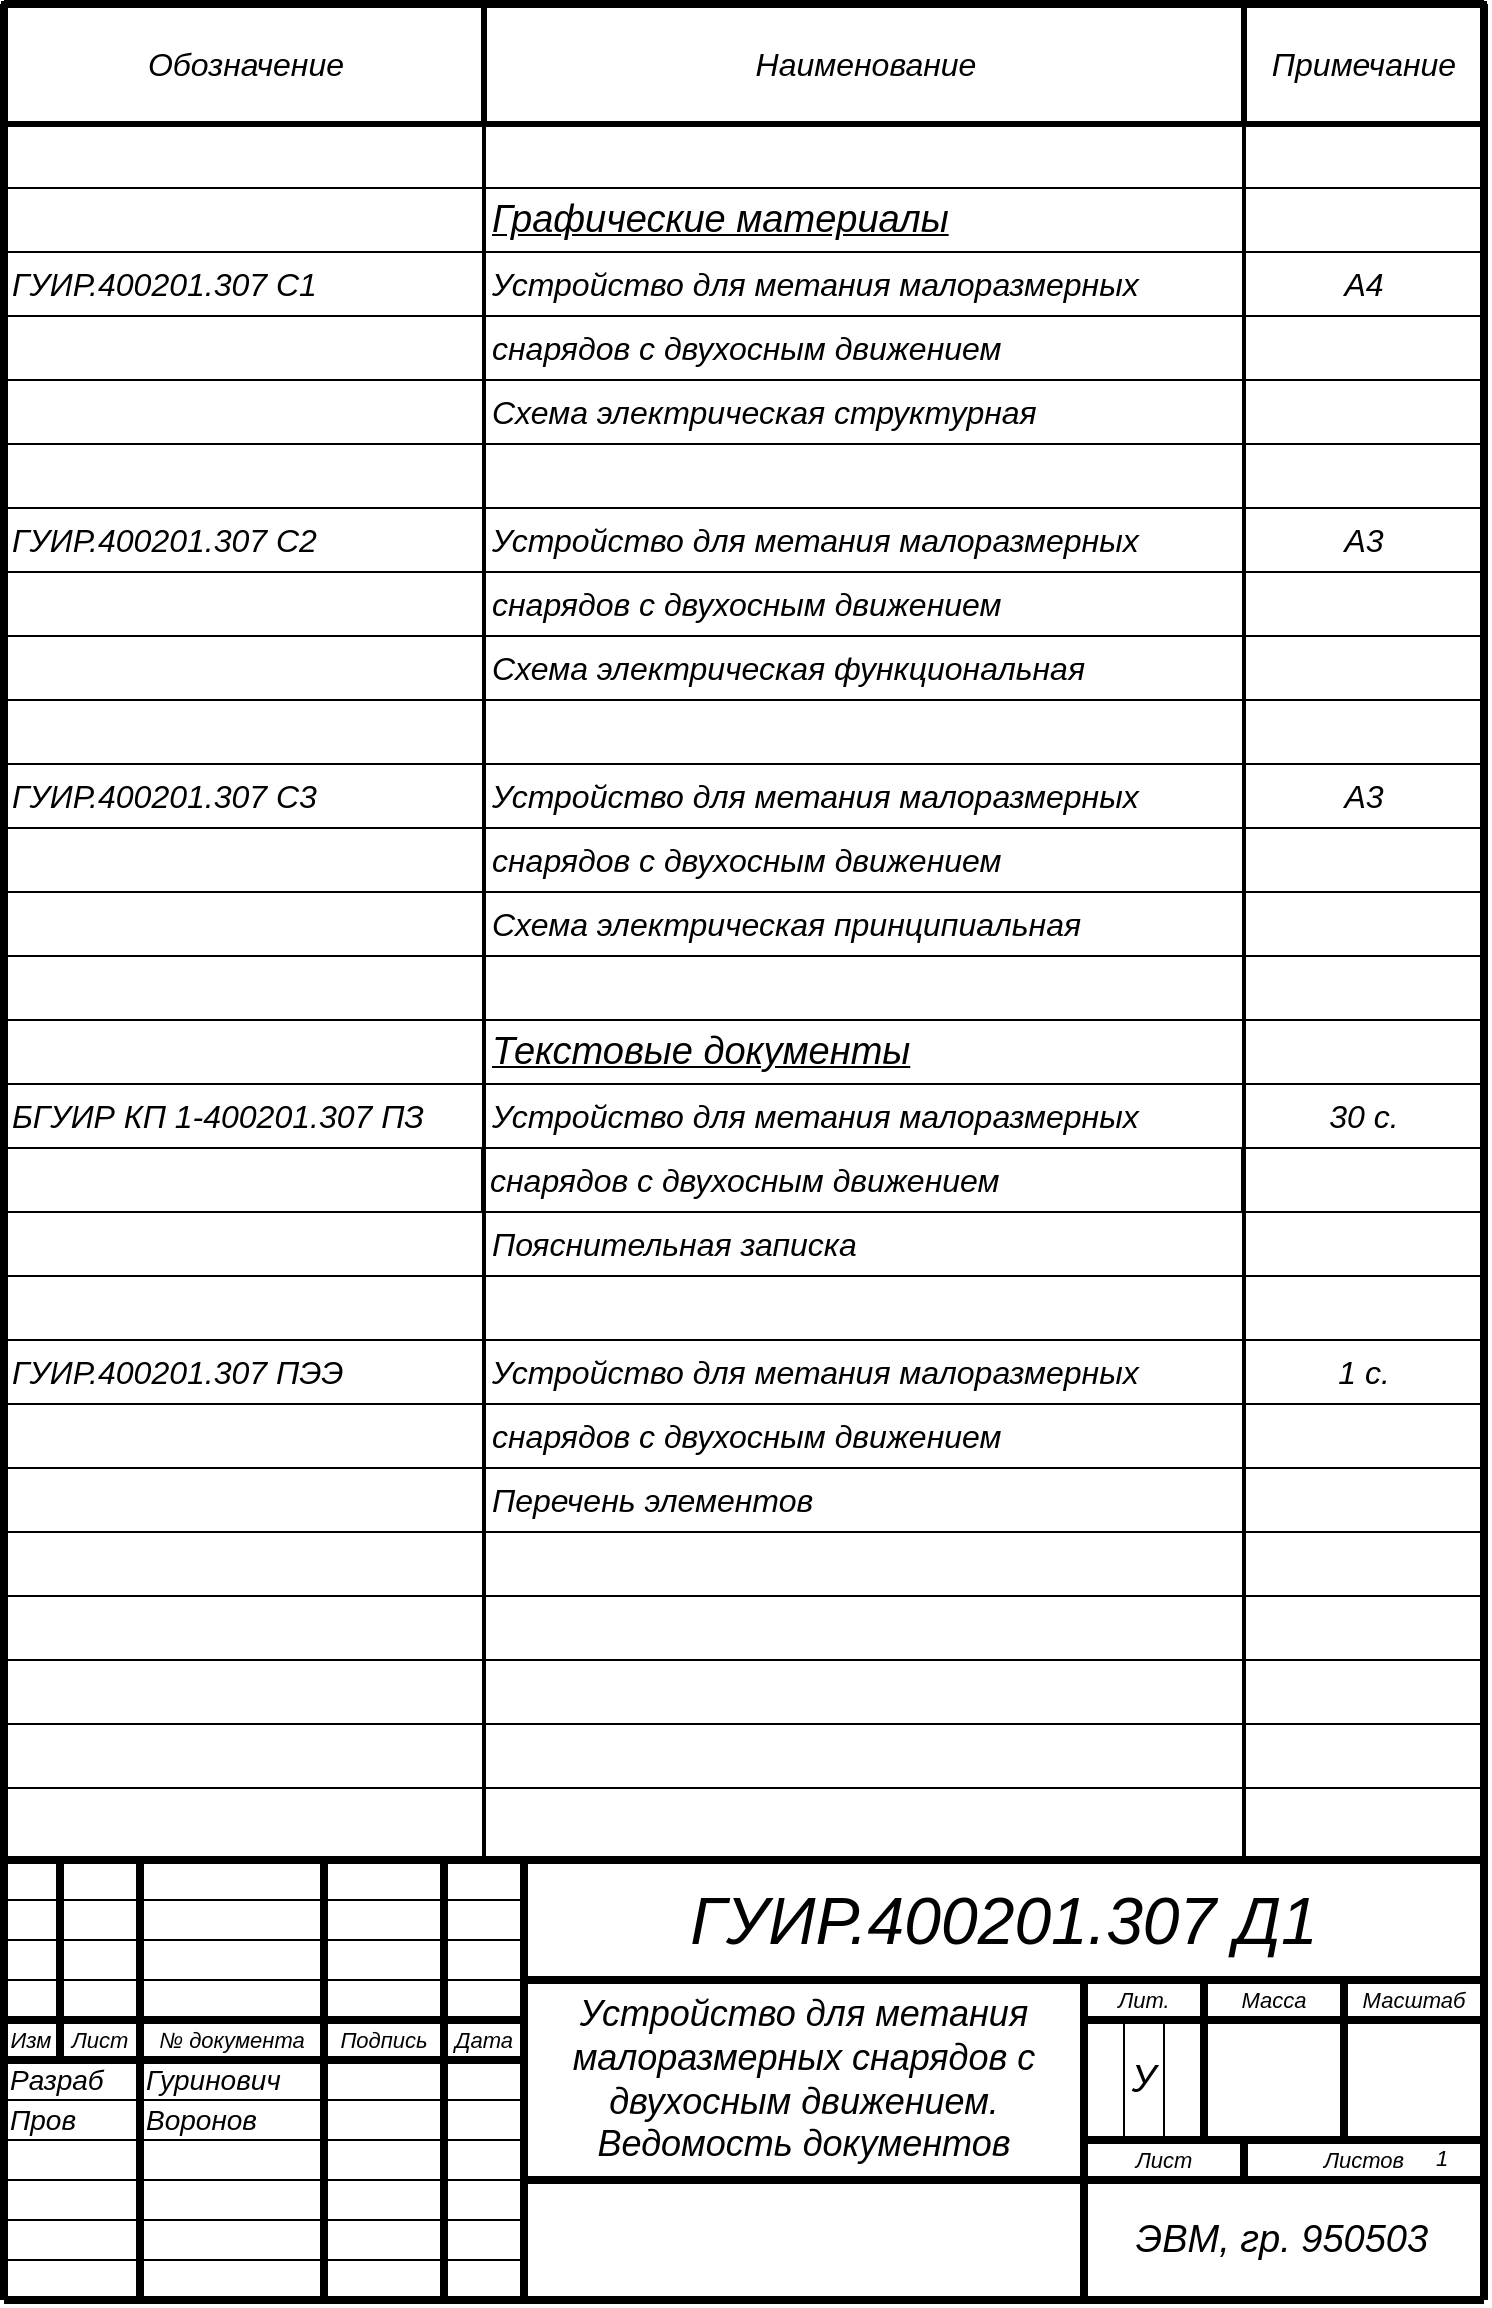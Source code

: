 <mxfile version="18.0.1" type="device"><diagram name="Страница-1" id="Страница-1"><mxGraphModel dx="946" dy="613" grid="1" gridSize="10" guides="1" tooltips="1" connect="1" arrows="1" fold="1" page="1" pageScale="1" pageWidth="827" pageHeight="1169" math="0" shadow="0"><root><mxCell id="0"/><mxCell id="1" parent="0"/><mxCell id="rFzxfalwFgXO4eg9ru58-133" value="" style="group" parent="1" vertex="1" connectable="0"><mxGeometry x="76" y="10" width="740" height="1148" as="geometry"/></mxCell><mxCell id="2" style="vsdxID=5;fillColor=#FFFFFF;gradientColor=none;shape=stencil(nY9LDoAgDERP0z3SI/i5BwkoRAUC+Lu9kGo0Lt3NtK/tFLCOWngFnMUU3Kg2I5MGbIBzY7UKJmUF2ALWvQtqCG6xkrwXhSxqdmvZsNNcxViZ4ewgT64jdDL2hf4E7wsXmsWThd549765c4l+xvYE);strokeColor=#000000;strokeWidth=4;spacingTop=-1;spacingBottom=-1;spacingLeft=-1;spacingRight=-1;labelBackgroundColor=#ffffff;rounded=0;html=1;whiteSpace=wrap;" parent="rFzxfalwFgXO4eg9ru58-133" vertex="1"><mxGeometry y="928" width="740" height="220" as="geometry"/></mxCell><mxCell id="131" style="vsdxID=30;edgeStyle=none;startArrow=none;endArrow=none;startSize=5;endSize=5;strokeWidth=4;strokeColor=#000000;spacingTop=-1;spacingBottom=-1;spacingLeft=-1;spacingRight=-1;verticalAlign=middle;html=1;labelBackgroundColor=#ffffff;rounded=0;" parent="rFzxfalwFgXO4eg9ru58-133" edge="1"><mxGeometry as="geometry"><Array as="points"/><mxPoint x="28" y="928" as="sourcePoint"/><mxPoint x="28" y="1028" as="targetPoint"/></mxGeometry></mxCell><mxCell id="130" style="vsdxID=29;edgeStyle=none;startArrow=none;endArrow=none;startSize=5;endSize=5;strokeColor=#000000;spacingTop=-1;spacingBottom=-1;spacingLeft=-1;spacingRight=-1;verticalAlign=middle;html=1;labelBackgroundColor=#ffffff;rounded=0;" parent="rFzxfalwFgXO4eg9ru58-133" edge="1"><mxGeometry as="geometry"><mxPoint as="offset"/><Array as="points"/><mxPoint y="1128" as="sourcePoint"/><mxPoint x="260" y="1128" as="targetPoint"/></mxGeometry></mxCell><mxCell id="129" style="vsdxID=28;edgeStyle=none;startArrow=none;endArrow=none;startSize=5;endSize=5;strokeColor=#000000;spacingTop=-1;spacingBottom=-1;spacingLeft=-1;spacingRight=-1;verticalAlign=middle;html=1;labelBackgroundColor=#ffffff;rounded=0;" parent="rFzxfalwFgXO4eg9ru58-133" edge="1"><mxGeometry as="geometry"><mxPoint as="offset"/><Array as="points"/><mxPoint y="1108" as="sourcePoint"/><mxPoint x="260" y="1108" as="targetPoint"/></mxGeometry></mxCell><mxCell id="128" style="vsdxID=27;edgeStyle=none;startArrow=none;endArrow=none;startSize=5;endSize=5;strokeColor=#000000;spacingTop=-1;spacingBottom=-1;spacingLeft=-1;spacingRight=-1;verticalAlign=middle;html=1;labelBackgroundColor=#ffffff;rounded=0;" parent="rFzxfalwFgXO4eg9ru58-133" edge="1"><mxGeometry as="geometry"><mxPoint as="offset"/><Array as="points"/><mxPoint y="1088" as="sourcePoint"/><mxPoint x="260" y="1088" as="targetPoint"/></mxGeometry></mxCell><mxCell id="127" style="vsdxID=26;edgeStyle=none;startArrow=none;endArrow=none;startSize=5;endSize=5;strokeColor=#000000;spacingTop=-1;spacingBottom=-1;spacingLeft=-1;spacingRight=-1;verticalAlign=middle;html=1;labelBackgroundColor=#ffffff;rounded=0;" parent="rFzxfalwFgXO4eg9ru58-133" edge="1"><mxGeometry as="geometry"><mxPoint as="offset"/><Array as="points"/><mxPoint y="1068" as="sourcePoint"/><mxPoint x="260" y="1068" as="targetPoint"/></mxGeometry></mxCell><mxCell id="126" style="vsdxID=25;edgeStyle=none;startArrow=none;endArrow=none;startSize=5;endSize=5;strokeColor=#000000;spacingTop=-1;spacingBottom=-1;spacingLeft=-1;spacingRight=-1;verticalAlign=middle;html=1;labelBackgroundColor=#ffffff;rounded=0;" parent="rFzxfalwFgXO4eg9ru58-133" edge="1"><mxGeometry as="geometry"><mxPoint as="offset"/><Array as="points"/><mxPoint y="1048" as="sourcePoint"/><mxPoint x="260" y="1048" as="targetPoint"/></mxGeometry></mxCell><mxCell id="125" style="vsdxID=24;edgeStyle=none;startArrow=none;endArrow=none;startSize=5;endSize=5;strokeWidth=4;strokeColor=#000000;spacingTop=-1;spacingBottom=-1;spacingLeft=-1;spacingRight=-1;verticalAlign=middle;html=1;labelBackgroundColor=#ffffff;rounded=0;" parent="rFzxfalwFgXO4eg9ru58-133" edge="1"><mxGeometry as="geometry"><mxPoint as="offset"/><Array as="points"/><mxPoint y="1028" as="sourcePoint"/><mxPoint x="260" y="1028" as="targetPoint"/></mxGeometry></mxCell><mxCell id="124" style="vsdxID=23;edgeStyle=none;startArrow=none;endArrow=none;startSize=5;endSize=5;strokeWidth=4;strokeColor=#000000;spacingTop=-1;spacingBottom=-1;spacingLeft=-1;spacingRight=-1;verticalAlign=middle;html=1;labelBackgroundColor=#ffffff;rounded=0;" parent="rFzxfalwFgXO4eg9ru58-133" edge="1"><mxGeometry as="geometry"><mxPoint as="offset"/><Array as="points"/><mxPoint y="1008" as="sourcePoint"/><mxPoint x="260" y="1008" as="targetPoint"/></mxGeometry></mxCell><mxCell id="123" style="vsdxID=22;edgeStyle=none;startArrow=none;endArrow=none;startSize=5;endSize=5;strokeColor=#000000;spacingTop=-1;spacingBottom=-1;spacingLeft=-1;spacingRight=-1;verticalAlign=middle;html=1;labelBackgroundColor=#ffffff;rounded=0;" parent="rFzxfalwFgXO4eg9ru58-133" edge="1"><mxGeometry as="geometry"><mxPoint as="offset"/><Array as="points"/><mxPoint y="988" as="sourcePoint"/><mxPoint x="260" y="988" as="targetPoint"/></mxGeometry></mxCell><mxCell id="122" style="vsdxID=21;edgeStyle=none;startArrow=none;endArrow=none;startSize=5;endSize=5;strokeColor=#000000;spacingTop=-1;spacingBottom=-1;spacingLeft=-1;spacingRight=-1;verticalAlign=middle;html=1;labelBackgroundColor=#ffffff;rounded=0;" parent="rFzxfalwFgXO4eg9ru58-133" edge="1"><mxGeometry as="geometry"><mxPoint as="offset"/><Array as="points"/><mxPoint y="968" as="sourcePoint"/><mxPoint x="260" y="968" as="targetPoint"/></mxGeometry></mxCell><mxCell id="121" style="vsdxID=20;edgeStyle=none;startArrow=none;endArrow=none;startSize=5;endSize=5;strokeColor=#000000;spacingTop=-1;spacingBottom=-1;spacingLeft=-1;spacingRight=-1;verticalAlign=middle;html=1;labelBackgroundColor=#ffffff;rounded=0;fontSize=16;" parent="rFzxfalwFgXO4eg9ru58-133" edge="1"><mxGeometry as="geometry"><mxPoint as="offset"/><Array as="points"/><mxPoint y="948" as="sourcePoint"/><mxPoint x="260" y="948" as="targetPoint"/></mxGeometry></mxCell><mxCell id="120" style="vsdxID=19;edgeStyle=none;startArrow=none;endArrow=none;startSize=5;endSize=5;strokeWidth=4;strokeColor=#000000;spacingTop=-1;spacingBottom=-1;spacingLeft=-1;spacingRight=-1;verticalAlign=middle;html=1;labelBackgroundColor=#ffffff;rounded=0;" parent="rFzxfalwFgXO4eg9ru58-133" edge="1"><mxGeometry as="geometry"><Array as="points"/><mxPoint x="68" y="928" as="sourcePoint"/><mxPoint x="68" y="1148" as="targetPoint"/></mxGeometry></mxCell><mxCell id="119" style="vsdxID=18;edgeStyle=none;startArrow=none;endArrow=none;startSize=5;endSize=5;strokeWidth=4;strokeColor=#000000;spacingTop=-1;spacingBottom=-1;spacingLeft=-1;spacingRight=-1;verticalAlign=middle;html=1;labelBackgroundColor=#ffffff;rounded=0;" parent="rFzxfalwFgXO4eg9ru58-133" edge="1"><mxGeometry as="geometry"><Array as="points"/><mxPoint x="160" y="928" as="sourcePoint"/><mxPoint x="160" y="1148" as="targetPoint"/></mxGeometry></mxCell><mxCell id="118" style="vsdxID=17;edgeStyle=none;startArrow=none;endArrow=none;startSize=5;endSize=5;strokeWidth=4;strokeColor=#000000;spacingTop=-1;spacingBottom=-1;spacingLeft=-1;spacingRight=-1;verticalAlign=middle;html=1;labelBackgroundColor=#ffffff;rounded=0;" parent="rFzxfalwFgXO4eg9ru58-133" edge="1"><mxGeometry as="geometry"><Array as="points"/><mxPoint x="220" y="928" as="sourcePoint"/><mxPoint x="220" y="1148" as="targetPoint"/></mxGeometry></mxCell><mxCell id="117" style="vsdxID=16;edgeStyle=none;startArrow=none;endArrow=none;startSize=5;endSize=5;strokeWidth=4;strokeColor=#000000;spacingTop=-1;spacingBottom=-1;spacingLeft=-1;spacingRight=-1;verticalAlign=middle;html=1;labelBackgroundColor=#ffffff;rounded=0;" parent="rFzxfalwFgXO4eg9ru58-133" edge="1"><mxGeometry as="geometry"><Array as="points"/><mxPoint x="670" y="988" as="sourcePoint"/><mxPoint x="670" y="1068" as="targetPoint"/></mxGeometry></mxCell><mxCell id="116" style="vsdxID=15;edgeStyle=none;startArrow=none;endArrow=none;startSize=5;endSize=5;strokeWidth=4;strokeColor=#000000;spacingTop=-1;spacingBottom=-1;spacingLeft=-1;spacingRight=-1;verticalAlign=middle;html=1;labelBackgroundColor=#ffffff;rounded=0;" parent="rFzxfalwFgXO4eg9ru58-133" edge="1"><mxGeometry as="geometry"><Array as="points"/><mxPoint x="620" y="1068" as="sourcePoint"/><mxPoint x="620" y="1088" as="targetPoint"/></mxGeometry></mxCell><mxCell id="115" style="vsdxID=14;edgeStyle=none;startArrow=none;endArrow=none;startSize=5;endSize=5;strokeColor=#000000;spacingTop=-1;spacingBottom=-1;spacingLeft=-1;spacingRight=-1;verticalAlign=middle;html=1;labelBackgroundColor=#ffffff;rounded=0;" parent="rFzxfalwFgXO4eg9ru58-133" edge="1"><mxGeometry as="geometry"><Array as="points"/><mxPoint x="580" y="1008" as="sourcePoint"/><mxPoint x="580" y="1068" as="targetPoint"/></mxGeometry></mxCell><mxCell id="114" style="vsdxID=13;edgeStyle=none;startArrow=none;endArrow=none;startSize=5;endSize=5;strokeColor=#000000;spacingTop=-1;spacingBottom=-1;spacingLeft=-1;spacingRight=-1;verticalAlign=middle;html=1;labelBackgroundColor=#ffffff;rounded=0;" parent="rFzxfalwFgXO4eg9ru58-133" edge="1"><mxGeometry as="geometry"><Array as="points"/><mxPoint x="560" y="1008" as="sourcePoint"/><mxPoint x="560" y="1068" as="targetPoint"/></mxGeometry></mxCell><mxCell id="113" style="vsdxID=12;edgeStyle=none;startArrow=none;endArrow=none;startSize=5;endSize=5;strokeWidth=4;strokeColor=#000000;spacingTop=-1;spacingBottom=-1;spacingLeft=-1;spacingRight=-1;verticalAlign=middle;html=1;labelBackgroundColor=#ffffff;rounded=0;" parent="rFzxfalwFgXO4eg9ru58-133" edge="1"><mxGeometry as="geometry"><Array as="points"/><mxPoint x="600" y="988" as="sourcePoint"/><mxPoint x="600" y="1068" as="targetPoint"/></mxGeometry></mxCell><mxCell id="112" style="vsdxID=11;edgeStyle=none;startArrow=none;endArrow=none;startSize=5;endSize=5;strokeWidth=4;strokeColor=#000000;spacingTop=-1;spacingBottom=-1;spacingLeft=-1;spacingRight=-1;verticalAlign=middle;html=1;labelBackgroundColor=#ffffff;rounded=0;" parent="rFzxfalwFgXO4eg9ru58-133" edge="1"><mxGeometry as="geometry"><mxPoint as="offset"/><Array as="points"/><mxPoint x="540" y="1068" as="sourcePoint"/><mxPoint x="740" y="1068" as="targetPoint"/></mxGeometry></mxCell><mxCell id="111" style="vsdxID=10;edgeStyle=none;startArrow=none;endArrow=none;startSize=5;endSize=5;strokeWidth=4;strokeColor=#000000;spacingTop=-1;spacingBottom=-1;spacingLeft=-1;spacingRight=-1;verticalAlign=middle;html=1;labelBackgroundColor=#ffffff;rounded=0;" parent="rFzxfalwFgXO4eg9ru58-133" edge="1"><mxGeometry as="geometry"><mxPoint as="offset"/><Array as="points"/><mxPoint x="540" y="1008" as="sourcePoint"/><mxPoint x="740" y="1008" as="targetPoint"/></mxGeometry></mxCell><mxCell id="110" style="vsdxID=9;edgeStyle=none;startArrow=none;endArrow=none;startSize=5;endSize=5;strokeWidth=4;strokeColor=#000000;spacingTop=-1;spacingBottom=-1;spacingLeft=-1;spacingRight=-1;verticalAlign=middle;html=1;labelBackgroundColor=#ffffff;rounded=0;" parent="rFzxfalwFgXO4eg9ru58-133" edge="1"><mxGeometry as="geometry"><Array as="points"/><mxPoint x="540" y="988" as="sourcePoint"/><mxPoint x="540" y="1148" as="targetPoint"/></mxGeometry></mxCell><mxCell id="109" style="vsdxID=8;edgeStyle=none;startArrow=none;endArrow=none;startSize=5;endSize=5;strokeWidth=4;strokeColor=#000000;spacingTop=-1;spacingBottom=-1;spacingLeft=-1;spacingRight=-1;verticalAlign=middle;html=1;labelBackgroundColor=#ffffff;rounded=0;" parent="rFzxfalwFgXO4eg9ru58-133" edge="1"><mxGeometry as="geometry"><Array as="points"/><mxPoint x="740" y="1088" as="sourcePoint"/><mxPoint x="260" y="1088" as="targetPoint"/></mxGeometry></mxCell><mxCell id="108" style="vsdxID=7;edgeStyle=none;startArrow=none;endArrow=none;startSize=5;endSize=5;strokeWidth=4;strokeColor=#000000;spacingTop=-1;spacingBottom=-1;spacingLeft=-1;spacingRight=-1;verticalAlign=middle;html=1;labelBackgroundColor=#ffffff;rounded=0;" parent="rFzxfalwFgXO4eg9ru58-133" edge="1"><mxGeometry as="geometry"><Array as="points"/><mxPoint x="260" y="928" as="sourcePoint"/><mxPoint x="260" y="1148" as="targetPoint"/></mxGeometry></mxCell><mxCell id="107" style="vsdxID=6;edgeStyle=none;startArrow=none;endArrow=none;startSize=5;endSize=5;strokeWidth=4;strokeColor=#000000;spacingTop=-1;spacingBottom=-1;spacingLeft=-1;spacingRight=-1;verticalAlign=middle;html=1;labelBackgroundColor=#ffffff;rounded=0;" parent="rFzxfalwFgXO4eg9ru58-133" edge="1"><mxGeometry as="geometry"><Array as="points"/><mxPoint x="740" y="988" as="sourcePoint"/><mxPoint x="260" y="988" as="targetPoint"/></mxGeometry></mxCell><mxCell id="3" value="&lt;font style=&quot;font-size:11px;font-family:Arial;color:#000000;direction:ltr;letter-spacing:0px;line-height:120%;opacity:1&quot;&gt;&lt;i&gt;Изм&lt;br/&gt;&lt;/i&gt;&lt;/font&gt;" style="verticalAlign=middle;align=center;vsdxID=31;fillColor=none;gradientColor=none;shape=stencil(nZBLDoAgDERP0z3SIyjew0SURgSD+Lu9kMZoXLhwN9O+tukAlrNpJg1SzDH4QW/URgNYgZTkjA4UkwJUgGXng+6DX1zLfmoymdXo17xh5zmRJ6Q42BWCfc2oJfdAr+Yv+AP9Cb7OJ3H/2JG1HNGz/84klThPVCc=);strokeColor=none;strokeWidth=4;spacingTop=-1;spacingBottom=-1;spacingLeft=-1;spacingRight=-1;labelBackgroundColor=none;rounded=0;html=1;whiteSpace=wrap;" parent="rFzxfalwFgXO4eg9ru58-133" vertex="1"><mxGeometry y="1010" width="27" height="16" as="geometry"/></mxCell><mxCell id="4" value="&lt;font style=&quot;font-size:11px;font-family:Arial;color:#000000;direction:ltr;letter-spacing:0px;line-height:120%;opacity:1&quot;&gt;&lt;i&gt;Лист&lt;br/&gt;&lt;/i&gt;&lt;/font&gt;" style="verticalAlign=middle;align=center;vsdxID=32;fillColor=none;gradientColor=none;shape=stencil(nZBLDoAgDERP0z3SIyjew0SURgSD+Lu9kMZoXLhwN9O+tukAlrNpJg1SzDH4QW/URgNYgZTkjA4UkwJUgGXng+6DX1zLfmoymdXo17xh5zmRJ6Q42BWCfc2oJfdAr+Yv+AP9Cb7OJ3H/2JG1HNGz/84klThPVCc=);strokeColor=none;strokeWidth=4;spacingTop=-1;spacingBottom=-1;spacingLeft=-1;spacingRight=-1;labelBackgroundColor=none;rounded=0;html=1;whiteSpace=wrap;" parent="rFzxfalwFgXO4eg9ru58-133" vertex="1"><mxGeometry x="30" y="1010" width="36" height="16" as="geometry"/></mxCell><mxCell id="5" value="&lt;font style=&quot;font-size:11px;font-family:Arial;color:#000000;direction:ltr;letter-spacing:0px;line-height:120%;opacity:1&quot;&gt;&lt;i&gt;№ документа&lt;br/&gt;&lt;/i&gt;&lt;/font&gt;" style="verticalAlign=middle;align=center;vsdxID=33;fillColor=none;gradientColor=none;shape=stencil(nZBLDoAgDERP0z3SIyjew0SURgSD+Lu9kMZoXLhwN9O+tukAlrNpJg1SzDH4QW/URgNYgZTkjA4UkwJUgGXng+6DX1zLfmoymdXo17xh5zmRJ6Q42BWCfc2oJfdAr+Yv+AP9Cb7OJ3H/2JG1HNGz/84klThPVCc=);strokeColor=none;strokeWidth=4;spacingTop=-1;spacingBottom=-1;spacingLeft=-1;spacingRight=-1;labelBackgroundColor=none;rounded=0;html=1;whiteSpace=wrap;" parent="rFzxfalwFgXO4eg9ru58-133" vertex="1"><mxGeometry x="70" y="1010" width="88" height="16" as="geometry"/></mxCell><mxCell id="6" value="&lt;font style=&quot;font-size:11px;font-family:Arial;color:#000000;direction:ltr;letter-spacing:0px;line-height:120%;opacity:1&quot;&gt;&lt;i&gt;Подпись&lt;br/&gt;&lt;/i&gt;&lt;/font&gt;" style="verticalAlign=middle;align=center;vsdxID=34;fillColor=none;gradientColor=none;shape=stencil(nZBLDoAgDERP0z3SIyjew0SURgSD+Lu9kMZoXLhwN9O+tukAlrNpJg1SzDH4QW/URgNYgZTkjA4UkwJUgGXng+6DX1zLfmoymdXo17xh5zmRJ6Q42BWCfc2oJfdAr+Yv+AP9Cb7OJ3H/2JG1HNGz/84klThPVCc=);strokeColor=none;strokeWidth=4;spacingTop=-1;spacingBottom=-1;spacingLeft=-1;spacingRight=-1;labelBackgroundColor=none;rounded=0;html=1;whiteSpace=wrap;" parent="rFzxfalwFgXO4eg9ru58-133" vertex="1"><mxGeometry x="162" y="1010" width="56" height="16" as="geometry"/></mxCell><mxCell id="7" value="&lt;font style=&quot;font-size:11px;font-family:Arial;color:#000000;direction:ltr;letter-spacing:0px;line-height:120%;opacity:1&quot;&gt;&lt;i&gt;Дата&lt;br/&gt;&lt;/i&gt;&lt;/font&gt;" style="verticalAlign=middle;align=center;vsdxID=35;fillColor=none;gradientColor=none;shape=stencil(nZBLDoAgDERP0z3SIyjew0SURgSD+Lu9kMZoXLhwN9O+tukAlrNpJg1SzDH4QW/URgNYgZTkjA4UkwJUgGXng+6DX1zLfmoymdXo17xh5zmRJ6Q42BWCfc2oJfdAr+Yv+AP9Cb7OJ3H/2JG1HNGz/84klThPVCc=);strokeColor=none;strokeWidth=4;spacingTop=-1;spacingBottom=-1;spacingLeft=-1;spacingRight=-1;labelBackgroundColor=none;rounded=0;html=1;whiteSpace=wrap;" parent="rFzxfalwFgXO4eg9ru58-133" vertex="1"><mxGeometry x="222" y="1010" width="36" height="16" as="geometry"/></mxCell><mxCell id="8" value="&lt;font style=&quot;font-size:11px;font-family:Arial;color:#000000;direction:ltr;letter-spacing:0px;line-height:120%;opacity:1&quot;&gt;&lt;i&gt;Лит.&lt;br/&gt;&lt;/i&gt;&lt;/font&gt;" style="verticalAlign=middle;align=center;vsdxID=36;fillColor=none;gradientColor=none;shape=stencil(nZBLDoAgDERP0z3SIyjew0SURgSD+Lu9kMZoXLhwN9O+tukAlrNpJg1SzDH4QW/URgNYgZTkjA4UkwJUgGXng+6DX1zLfmoymdXo17xh5zmRJ6Q42BWCfc2oJfdAr+Yv+AP9Cb7OJ3H/2JG1HNGz/84klThPVCc=);strokeColor=none;strokeWidth=4;spacingTop=-1;spacingBottom=-1;spacingLeft=-1;spacingRight=-1;labelBackgroundColor=none;rounded=0;html=1;whiteSpace=wrap;" parent="rFzxfalwFgXO4eg9ru58-133" vertex="1"><mxGeometry x="542" y="990" width="56" height="16" as="geometry"/></mxCell><mxCell id="9" value="&lt;font style=&quot;font-size:11px;font-family:Arial;color:#000000;direction:ltr;letter-spacing:0px;line-height:120%;opacity:1&quot;&gt;&lt;i&gt;Масса&lt;br/&gt;&lt;/i&gt;&lt;/font&gt;" style="verticalAlign=middle;align=center;vsdxID=37;fillColor=none;gradientColor=none;shape=stencil(nZBLDoAgDERP0z3SIyjew0SURgSD+Lu9kMZoXLhwN9O+tukAlrNpJg1SzDH4QW/URgNYgZTkjA4UkwJUgGXng+6DX1zLfmoymdXo17xh5zmRJ6Q42BWCfc2oJfdAr+Yv+AP9Cb7OJ3H/2JG1HNGz/84klThPVCc=);strokeColor=none;strokeWidth=4;spacingTop=-1;spacingBottom=-1;spacingLeft=-1;spacingRight=-1;labelBackgroundColor=none;rounded=0;html=1;whiteSpace=wrap;" parent="rFzxfalwFgXO4eg9ru58-133" vertex="1"><mxGeometry x="602" y="990" width="66" height="16" as="geometry"/></mxCell><mxCell id="10" value="&lt;font style=&quot;font-size:11px;font-family:Arial;color:#000000;direction:ltr;letter-spacing:0px;line-height:120%;opacity:1&quot;&gt;&lt;i&gt;Масштаб&lt;br/&gt;&lt;/i&gt;&lt;/font&gt;" style="verticalAlign=middle;align=center;vsdxID=38;fillColor=none;gradientColor=none;shape=stencil(nZBLDoAgDERP0z3SIyjew0SURgSD+Lu9kMZoXLhwN9O+tukAlrNpJg1SzDH4QW/URgNYgZTkjA4UkwJUgGXng+6DX1zLfmoymdXo17xh5zmRJ6Q42BWCfc2oJfdAr+Yv+AP9Cb7OJ3H/2JG1HNGz/84klThPVCc=);strokeColor=none;strokeWidth=4;spacingTop=-1;spacingBottom=-1;spacingLeft=-1;spacingRight=-1;labelBackgroundColor=none;rounded=0;html=1;whiteSpace=wrap;" parent="rFzxfalwFgXO4eg9ru58-133" vertex="1"><mxGeometry x="672" y="990" width="66" height="16" as="geometry"/></mxCell><mxCell id="11" value="&lt;font style=&quot;font-size:11px;font-family:Arial;color:#000000;direction:ltr;letter-spacing:0px;line-height:120%;opacity:1&quot;&gt;&lt;i&gt;Лист&lt;br/&gt;&lt;/i&gt;&lt;/font&gt;" style="verticalAlign=middle;align=center;vsdxID=39;fillColor=none;gradientColor=none;shape=stencil(nZBLDoAgDERP0z3SIyjew0SURgSD+Lu9kMZoXLhwN9O+tukAlrNpJg1SzDH4QW/URgNYgZTkjA4UkwJUgGXng+6DX1zLfmoymdXo17xh5zmRJ6Q42BWCfc2oJfdAr+Yv+AP9Cb7OJ3H/2JG1HNGz/84klThPVCc=);strokeColor=none;strokeWidth=4;spacingTop=-1;spacingBottom=-1;spacingLeft=-1;spacingRight=-1;labelBackgroundColor=none;rounded=0;html=1;whiteSpace=wrap;" parent="rFzxfalwFgXO4eg9ru58-133" vertex="1"><mxGeometry x="542" y="1070" width="76" height="16" as="geometry"/></mxCell><mxCell id="12" value="&lt;font style=&quot;font-size:11px;font-family:Arial;color:#000000;direction:ltr;letter-spacing:0px;line-height:120%;opacity:1&quot;&gt;&lt;i&gt;Листов&lt;br/&gt;&lt;/i&gt;&lt;/font&gt;" style="verticalAlign=middle;align=center;vsdxID=40;fillColor=none;gradientColor=none;shape=stencil(nZBLDoAgDERP0z3SIyjew0SURgSD+Lu9kMZoXLhwN9O+tukAlrNpJg1SzDH4QW/URgNYgZTkjA4UkwJUgGXng+6DX1zLfmoymdXo17xh5zmRJ6Q42BWCfc2oJfdAr+Yv+AP9Cb7OJ3H/2JG1HNGz/84klThPVCc=);strokeColor=none;strokeWidth=4;spacingTop=-1;spacingBottom=-1;spacingLeft=-1;spacingRight=-1;labelBackgroundColor=none;rounded=0;html=1;whiteSpace=wrap;" parent="rFzxfalwFgXO4eg9ru58-133" vertex="1"><mxGeometry x="622" y="1070" width="116" height="16" as="geometry"/></mxCell><mxCell id="13" value="&lt;p style=&quot;margin-left: 0 ; margin-right: 0 ; margin-top: 0px ; margin-bottom: 0px ; text-indent: 0 ; direction: rtl&quot;&gt;&lt;font style=&quot;font-size: 14px ; font-family: &amp;quot;arial&amp;quot; ; color: #000000 ; direction: ltr ; letter-spacing: 0px ; line-height: 120% ; opacity: 1&quot;&gt;&lt;i&gt;Разраб&lt;br&gt;&lt;/i&gt;&lt;/font&gt;&lt;/p&gt;" style="verticalAlign=middle;align=left;vsdxID=41;fillColor=none;gradientColor=none;shape=stencil(nZBLDoAgDERP0z3SIyjew0SURgSD+Lu9kMZoXLhwN9O+tukAlrNpJg1SzDH4QW/URgNYgZTkjA4UkwJUgGXng+6DX1zLfmoymdXo17xh5zmRJ6Q42BWCfc2oJfdAr+Yv+AP9Cb7OJ3H/2JG1HNGz/84klThPVCc=);strokeColor=none;strokeWidth=4;spacingTop=-1;spacingBottom=-1;spacingLeft=-1;spacingRight=-1;labelBackgroundColor=none;rounded=0;html=1;whiteSpace=wrap;" parent="rFzxfalwFgXO4eg9ru58-133" vertex="1"><mxGeometry x="2" y="1030" width="66" height="16" as="geometry"/></mxCell><mxCell id="14" value="&lt;p style=&quot;margin-left: 0 ; margin-right: 0 ; margin-top: 0px ; margin-bottom: 0px ; text-indent: 0 ; direction: rtl&quot;&gt;&lt;font style=&quot;font-size: 14px ; font-family: &amp;quot;arial&amp;quot; ; color: #000000 ; direction: ltr ; letter-spacing: 0px ; line-height: 120% ; opacity: 1&quot;&gt;&lt;i&gt;Пров&lt;br&gt;&lt;/i&gt;&lt;/font&gt;&lt;/p&gt;" style="verticalAlign=middle;align=left;vsdxID=42;fillColor=none;gradientColor=none;shape=stencil(nZBLDoAgDERP0z3SIyjew0SURgSD+Lu9kMZoXLhwN9O+tukAlrNpJg1SzDH4QW/URgNYgZTkjA4UkwJUgGXng+6DX1zLfmoymdXo17xh5zmRJ6Q42BWCfc2oJfdAr+Yv+AP9Cb7OJ3H/2JG1HNGz/84klThPVCc=);strokeColor=none;strokeWidth=4;spacingTop=-1;spacingBottom=-1;spacingLeft=-1;spacingRight=-1;labelBackgroundColor=none;rounded=0;html=1;whiteSpace=wrap;" parent="rFzxfalwFgXO4eg9ru58-133" vertex="1"><mxGeometry x="2" y="1048" width="64" height="20" as="geometry"/></mxCell><mxCell id="15" value="&lt;p style=&quot;margin-left: 0 ; margin-right: 0 ; margin-top: 0px ; margin-bottom: 0px ; text-indent: 0 ; direction: rtl&quot;&gt;&lt;font style=&quot;font-size: 14px ; font-family: &amp;quot;arial&amp;quot; ; color: #000000 ; direction: ltr ; letter-spacing: 0px ; line-height: 120% ; opacity: 1&quot;&gt;&lt;i&gt;Гуринович&lt;/i&gt;&lt;/font&gt;&lt;/p&gt;" style="verticalAlign=middle;align=left;vsdxID=43;fillColor=none;gradientColor=none;shape=stencil(nZBLDoAgDERP0z3SIyjew0SURgSD+Lu9kMZoXLhwN9O+tukAlrNpJg1SzDH4QW/URgNYgZTkjA4UkwJUgGXng+6DX1zLfmoymdXo17xh5zmRJ6Q42BWCfc2oJfdAr+Yv+AP9Cb7OJ3H/2JG1HNGz/84klThPVCc=);strokeColor=none;spacingTop=-1;spacingBottom=-1;spacingLeft=-1;spacingRight=-1;labelBackgroundColor=none;rounded=0;html=1;whiteSpace=wrap;" parent="rFzxfalwFgXO4eg9ru58-133" vertex="1"><mxGeometry x="70" y="1028" width="88" height="20" as="geometry"/></mxCell><mxCell id="16" value="&lt;p style=&quot;margin-left: 0 ; margin-right: 0 ; margin-top: 0px ; margin-bottom: 0px ; text-indent: 0 ; direction: rtl&quot;&gt;&lt;font style=&quot;font-size: 14px ; font-family: &amp;quot;arial&amp;quot; ; color: #000000 ; direction: ltr ; letter-spacing: 0px ; line-height: 120% ; opacity: 1&quot;&gt;&lt;i&gt;Воронов&lt;br&gt;&lt;/i&gt;&lt;/font&gt;&lt;/p&gt;" style="verticalAlign=middle;align=left;vsdxID=44;fillColor=none;gradientColor=none;shape=stencil(nZBLDoAgDERP0z3SIyjew0SURgSD+Lu9kMZoXLhwN9O+tukAlrNpJg1SzDH4QW/URgNYgZTkjA4UkwJUgGXng+6DX1zLfmoymdXo17xh5zmRJ6Q42BWCfc2oJfdAr+Yv+AP9Cb7OJ3H/2JG1HNGz/84klThPVCc=);strokeColor=none;spacingTop=-1;spacingBottom=-1;spacingLeft=-1;spacingRight=-1;labelBackgroundColor=none;rounded=0;html=1;whiteSpace=wrap;" parent="rFzxfalwFgXO4eg9ru58-133" vertex="1"><mxGeometry x="70" y="1048" width="88" height="20" as="geometry"/></mxCell><mxCell id="17" value="&lt;font style=&quot;font-size:19px;font-family:Arial;color:#000000;direction:ltr;letter-spacing:0px;line-height:120%;opacity:1&quot;&gt;&lt;i&gt;ЭВМ, гр. 950503&lt;br/&gt;&lt;/i&gt;&lt;/font&gt;" style="verticalAlign=middle;align=center;vsdxID=45;fillColor=none;gradientColor=none;shape=stencil(nZBLDoAgDERP0z3SIyjew0SURgSD+Lu9kMZoXLhwN9O+tukAlrNpJg1SzDH4QW/URgNYgZTkjA4UkwJUgGXng+6DX1zLfmoymdXo17xh5zmRJ6Q42BWCfc2oJfdAr+Yv+AP9Cb7OJ3H/2JG1HNGz/84klThPVCc=);strokeColor=none;spacingTop=-1;spacingBottom=-1;spacingLeft=-1;spacingRight=-1;labelBackgroundColor=none;rounded=0;html=1;whiteSpace=wrap;" parent="rFzxfalwFgXO4eg9ru58-133" vertex="1"><mxGeometry x="539" y="1088" width="200" height="60" as="geometry"/></mxCell><mxCell id="18" value="&lt;font style=&quot;font-size: 33px ; font-family: &amp;#34;arial&amp;#34; ; color: #000000 ; direction: ltr ; letter-spacing: 0px ; line-height: 120% ; opacity: 1&quot;&gt;&lt;i&gt;ГУИР.400201.307 Д1&lt;br&gt;&lt;/i&gt;&lt;/font&gt;" style="verticalAlign=middle;align=center;vsdxID=46;fillColor=none;gradientColor=none;shape=stencil(nZBLDoAgDERP0z3SIyjew0SURgSD+Lu9kMZoXLhwN9O+tukAlrNpJg1SzDH4QW/URgNYgZTkjA4UkwJUgGXng+6DX1zLfmoymdXo17xh5zmRJ6Q42BWCfc2oJfdAr+Yv+AP9Cb7OJ3H/2JG1HNGz/84klThPVCc=);strokeColor=none;spacingTop=-1;spacingBottom=-1;spacingLeft=-1;spacingRight=-1;labelBackgroundColor=none;rounded=0;html=1;whiteSpace=wrap;" parent="rFzxfalwFgXO4eg9ru58-133" vertex="1"><mxGeometry x="260" y="928" width="480" height="60" as="geometry"/></mxCell><mxCell id="19" value="&lt;font style=&quot;font-size: 18px; color: rgb(0, 0, 0); direction: ltr; letter-spacing: 0px; line-height: 120%; opacity: 1;&quot;&gt;&lt;font style=&quot;font-size: 18px;&quot; face=&quot;Arial&quot;&gt;&lt;i&gt;&lt;span style=&quot;text-align: start;&quot; lang=&quot;RU&quot;&gt;Устройство для метания малоразмерных снарядов с двухосным движением.&lt;/span&gt;&lt;span style=&quot;text-align: start;&quot;&gt;&lt;/span&gt;&lt;/i&gt;&lt;/font&gt;&lt;i&gt;&lt;font style=&quot;font-size: 18px;&quot; face=&quot;Arial&quot;&gt;&lt;br&gt;&lt;font style=&quot;font-size: 18px;&quot;&gt;Ведомость документов&lt;/font&gt;&lt;/font&gt;&lt;br&gt;&lt;/i&gt;&lt;/font&gt;" style="verticalAlign=middle;align=center;vsdxID=47;fillColor=none;gradientColor=none;shape=stencil(nZBLDoAgDERP0z3SIyjew0SURgSD+Lu9kMZoXLhwN9O+tukAlrNpJg1SzDH4QW/URgNYgZTkjA4UkwJUgGXng+6DX1zLfmoymdXo17xh5zmRJ6Q42BWCfc2oJfdAr+Yv+AP9Cb7OJ3H/2JG1HNGz/84klThPVCc=);strokeColor=none;spacingTop=-1;spacingBottom=-1;spacingLeft=-1;spacingRight=-1;labelBackgroundColor=none;rounded=0;html=1;whiteSpace=wrap;" parent="rFzxfalwFgXO4eg9ru58-133" vertex="1"><mxGeometry x="260" y="988" width="280" height="100" as="geometry"/></mxCell><mxCell id="20" value="&lt;font style=&quot;font-size:19px;font-family:Arial;color:#000000;direction:ltr;letter-spacing:0px;line-height:120%;opacity:1&quot;&gt;&lt;i&gt;У&lt;br/&gt;&lt;/i&gt;&lt;/font&gt;" style="verticalAlign=middle;align=center;vsdxID=48;fillColor=none;gradientColor=none;shape=stencil(nZBLDoAgDERP0z3SIyjew0SURgSD+Lu9kMZoXLhwN9O+tukAlrNpJg1SzDH4QW/URgNYgZTkjA4UkwJUgGXng+6DX1zLfmoymdXo17xh5zmRJ6Q42BWCfc2oJfdAr+Yv+AP9Cb7OJ3H/2JG1HNGz/84klThPVCc=);strokeColor=none;spacingTop=-1;spacingBottom=-1;spacingLeft=-1;spacingRight=-1;labelBackgroundColor=none;rounded=0;html=1;whiteSpace=wrap;" parent="rFzxfalwFgXO4eg9ru58-133" vertex="1"><mxGeometry x="560" y="1008" width="20" height="60" as="geometry"/></mxCell><mxCell id="21" value="&lt;font style=&quot;font-size:11px;font-family:Arial;color:#000000;direction:ltr;letter-spacing:0px;line-height:120%;opacity:1&quot;&gt;&lt;i&gt;1&lt;br/&gt;&lt;/i&gt;&lt;/font&gt;" style="verticalAlign=middle;align=center;vsdxID=49;fillColor=none;gradientColor=none;shape=stencil(nZBLDoAgDERP0z3SIyjew0SURgSD+Lu9kMZoXLhwN9O+tukAlrNpJg1SzDH4QW/URgNYgZTkjA4UkwJUgGXng+6DX1zLfmoymdXo17xh5zmRJ6Q42BWCfc2oJfdAr+Yv+AP9Cb7OJ3H/2JG1HNGz/84klThPVCc=);strokeColor=none;spacingTop=-1;spacingBottom=-1;spacingLeft=-1;spacingRight=-1;labelBackgroundColor=none;rounded=0;html=1;whiteSpace=wrap;" parent="rFzxfalwFgXO4eg9ru58-133" vertex="1"><mxGeometry x="709" y="1069" width="20" height="16" as="geometry"/></mxCell><mxCell id="22" value="&lt;font style=&quot;font-size: 16px; color: rgb(0, 0, 0); direction: ltr; letter-spacing: 0px; line-height: 120%; opacity: 1;&quot;&gt;&lt;span&gt;Обозначение&lt;br&gt;&lt;/span&gt;&lt;/font&gt;" style="verticalAlign=middle;align=center;vsdxID=50;fillColor=none;gradientColor=none;shape=stencil(nZBLDoAgDERP0z3SIyjew0SURgSD+Lu9kMZoXLhwN9O+tukAlrNpJg1SzDH4QW/URgNYgZTkjA4UkwJUgGXng+6DX1zLfmoymdXo17xh5zmRJ6Q42BWCfc2oJfdAr+Yv+AP9Cb7OJ3H/2JG1HNGz/84klThPVCc=);strokeWidth=3;labelBackgroundColor=none;rounded=0;html=1;whiteSpace=wrap;fontStyle=2;fontFamily=Arial;spacingLeft=2;" parent="rFzxfalwFgXO4eg9ru58-133" vertex="1"><mxGeometry width="240" height="60" as="geometry"/></mxCell><mxCell id="23" value="&lt;font style=&quot;font-size: 16px; color: rgb(0, 0, 0); direction: ltr; letter-spacing: 0px; line-height: 120%; opacity: 1;&quot;&gt;&lt;span&gt;Наименование&lt;br&gt;&lt;/span&gt;&lt;/font&gt;" style="verticalAlign=middle;align=center;vsdxID=51;fillColor=none;gradientColor=none;shape=stencil(nZBLDoAgDERP0z3SIyjew0SURgSD+Lu9kMZoXLhwN9O+tukAlrNpJg1SzDH4QW/URgNYgZTkjA4UkwJUgGXng+6DX1zLfmoymdXo17xh5zmRJ6Q42BWCfc2oJfdAr+Yv+AP9Cb7OJ3H/2JG1HNGz/84klThPVCc=);strokeWidth=3;labelBackgroundColor=none;rounded=0;html=1;whiteSpace=wrap;fontStyle=2;fontFamily=Arial;spacingLeft=2;" parent="rFzxfalwFgXO4eg9ru58-133" vertex="1"><mxGeometry x="240" width="380" height="60" as="geometry"/></mxCell><mxCell id="24" value="&lt;font style=&quot;font-size: 16px; color: rgb(0, 0, 0); direction: ltr; letter-spacing: 0px; line-height: 120%; opacity: 1;&quot;&gt;&lt;span&gt;Примечание&lt;br&gt;&lt;/span&gt;&lt;/font&gt;" style="verticalAlign=middle;align=center;vsdxID=52;fillColor=none;gradientColor=none;shape=stencil(nZBLDoAgDERP0z3SIyjew0SURgSD+Lu9kMZoXLhwN9O+tukAlrNpJg1SzDH4QW/URgNYgZTkjA4UkwJUgGXng+6DX1zLfmoymdXo17xh5zmRJ6Q42BWCfc2oJfdAr+Yv+AP9Cb7OJ3H/2JG1HNGz/84klThPVCc=);strokeWidth=3;labelBackgroundColor=none;rounded=0;html=1;whiteSpace=wrap;fontStyle=2;fontFamily=Arial;" parent="rFzxfalwFgXO4eg9ru58-133" vertex="1"><mxGeometry x="620" width="120" height="60" as="geometry"/></mxCell><mxCell id="25" style="vsdxID=53;fillColor=none;gradientColor=none;shape=stencil(nZBLDoAgDERP0z3SIyjew0SURgSD+Lu9kMZoXLhwN9O+tukAlrNpJg1SzDH4QW/URgNYgZTkjA4UkwJUgGXng+6DX1zLfmoymdXo17xh5zmRJ6Q42BWCfc2oJfdAr+Yv+AP9Cb7OJ3H/2JG1HNGz/84klThPVCc=);labelBackgroundColor=none;rounded=0;html=1;whiteSpace=wrap;fontStyle=2;fontFamily=Arial;align=left;fontSize=16;spacingLeft=2;" parent="rFzxfalwFgXO4eg9ru58-133" vertex="1"><mxGeometry y="60" width="240" height="32" as="geometry"/></mxCell><mxCell id="26" style="vsdxID=54;fillColor=none;gradientColor=none;shape=stencil(nZBLDoAgDERP0z3SIyjew0SURgSD+Lu9kMZoXLhwN9O+tukAlrNpJg1SzDH4QW/URgNYgZTkjA4UkwJUgGXng+6DX1zLfmoymdXo17xh5zmRJ6Q42BWCfc2oJfdAr+Yv+AP9Cb7OJ3H/2JG1HNGz/84klThPVCc=);labelBackgroundColor=none;rounded=0;html=1;whiteSpace=wrap;fontStyle=2;fontFamily=Arial;align=left;fontSize=16;spacingLeft=2;" parent="rFzxfalwFgXO4eg9ru58-133" vertex="1"><mxGeometry x="240" y="60" width="380" height="32" as="geometry"/></mxCell><mxCell id="27" style="vsdxID=55;fillColor=none;gradientColor=none;shape=stencil(nZBLDoAgDERP0z3SIyjew0SURgSD+Lu9kMZoXLhwN9O+tukAlrNpJg1SzDH4QW/URgNYgZTkjA4UkwJUgGXng+6DX1zLfmoymdXo17xh5zmRJ6Q42BWCfc2oJfdAr+Yv+AP9Cb7OJ3H/2JG1HNGz/84klThPVCc=);labelBackgroundColor=none;rounded=0;html=1;whiteSpace=wrap;fontStyle=2;fontFamily=Arial;align=center;fontSize=16;" parent="rFzxfalwFgXO4eg9ru58-133" vertex="1"><mxGeometry x="620" y="60" width="120" height="32" as="geometry"/></mxCell><mxCell id="28" style="vsdxID=56;fillColor=none;gradientColor=none;shape=stencil(nZBLDoAgDERP0z3SIyjew0SURgSD+Lu9kMZoXLhwN9O+tukAlrNpJg1SzDH4QW/URgNYgZTkjA4UkwJUgGXng+6DX1zLfmoymdXo17xh5zmRJ6Q42BWCfc2oJfdAr+Yv+AP9Cb7OJ3H/2JG1HNGz/84klThPVCc=);labelBackgroundColor=none;rounded=0;html=1;whiteSpace=wrap;fontStyle=2;fontFamily=Arial;align=left;fontSize=16;spacingLeft=2;" parent="rFzxfalwFgXO4eg9ru58-133" vertex="1"><mxGeometry y="92" width="240" height="32" as="geometry"/></mxCell><mxCell id="29" value="&lt;font style=&quot;font-size: 19px; color: rgb(0, 0, 0); direction: ltr; letter-spacing: 0px; line-height: 120%; opacity: 1;&quot;&gt;&lt;u&gt;&lt;span&gt;Графические материалы&lt;br&gt;&lt;/span&gt;&lt;/u&gt;&lt;/font&gt;" style="verticalAlign=middle;align=left;vsdxID=57;fillColor=none;gradientColor=none;shape=stencil(nZBLDoAgDERP0z3SIyjew0SURgSD+Lu9kMZoXLhwN9O+tukAlrNpJg1SzDH4QW/URgNYgZTkjA4UkwJUgGXng+6DX1zLfmoymdXo17xh5zmRJ6Q42BWCfc2oJfdAr+Yv+AP9Cb7OJ3H/2JG1HNGz/84klThPVCc=);labelBackgroundColor=none;rounded=0;html=1;whiteSpace=wrap;spacingLeft=2;fontStyle=2;fontFamily=Arial;" parent="rFzxfalwFgXO4eg9ru58-133" vertex="1"><mxGeometry x="240" y="92" width="380" height="32" as="geometry"/></mxCell><mxCell id="30" style="vsdxID=58;fillColor=none;gradientColor=none;shape=stencil(nZBLDoAgDERP0z3SIyjew0SURgSD+Lu9kMZoXLhwN9O+tukAlrNpJg1SzDH4QW/URgNYgZTkjA4UkwJUgGXng+6DX1zLfmoymdXo17xh5zmRJ6Q42BWCfc2oJfdAr+Yv+AP9Cb7OJ3H/2JG1HNGz/84klThPVCc=);labelBackgroundColor=none;rounded=0;html=1;whiteSpace=wrap;fontStyle=2;fontFamily=Arial;align=center;fontSize=16;" parent="rFzxfalwFgXO4eg9ru58-133" vertex="1"><mxGeometry x="620" y="92" width="120" height="32" as="geometry"/></mxCell><mxCell id="31" value="&lt;div style=&quot;font-size: 16px;&quot;&gt;&lt;span style=&quot;font-size: 16px; letter-spacing: 0px;&quot;&gt;ГУИР.400201.307 С1&lt;/span&gt;&lt;/div&gt;" style="verticalAlign=middle;align=left;vsdxID=59;fillColor=none;gradientColor=none;shape=stencil(nZBLDoAgDERP0z3SIyjew0SURgSD+Lu9kMZoXLhwN9O+tukAlrNpJg1SzDH4QW/URgNYgZTkjA4UkwJUgGXng+6DX1zLfmoymdXo17xh5zmRJ6Q42BWCfc2oJfdAr+Yv+AP9Cb7OJ3H/2JG1HNGz/84klThPVCc=);labelBackgroundColor=none;rounded=0;html=1;whiteSpace=wrap;spacingLeft=2;fontStyle=2;fontFamily=Arial;fontSize=16;" parent="rFzxfalwFgXO4eg9ru58-133" vertex="1"><mxGeometry y="124" width="240" height="32" as="geometry"/></mxCell><mxCell id="32" value="&lt;p class=&quot;MsoNormal&quot; style=&quot;margin: 0cm;&quot;&gt;&lt;span style=&quot;&quot; lang=&quot;RU&quot;&gt;&lt;font style=&quot;font-size: 16px;&quot;&gt;Устройство для метания малоразмерных&amp;nbsp;&lt;/font&gt;&lt;/span&gt;&lt;br&gt;&lt;/p&gt;" style="verticalAlign=middle;align=left;vsdxID=60;fillColor=none;gradientColor=none;shape=stencil(nZBLDoAgDERP0z3SIyjew0SURgSD+Lu9kMZoXLhwN9O+tukAlrNpJg1SzDH4QW/URgNYgZTkjA4UkwJUgGXng+6DX1zLfmoymdXo17xh5zmRJ6Q42BWCfc2oJfdAr+Yv+AP9Cb7OJ3H/2JG1HNGz/84klThPVCc=);labelBackgroundColor=none;rounded=0;html=1;whiteSpace=wrap;spacingLeft=2;fontStyle=2;fontFamily=Arial;fontSize=16;" parent="rFzxfalwFgXO4eg9ru58-133" vertex="1"><mxGeometry x="240" y="124" width="380" height="32" as="geometry"/></mxCell><mxCell id="33" value="&lt;p style=&quot;margin: 0px; text-indent: 0px; direction: ltr; font-size: 16px;&quot;&gt;&lt;font style=&quot;font-size: 16px; letter-spacing: 0px; direction: ltr; line-height: 19.2px; opacity: 1;&quot;&gt;&lt;span style=&quot;font-size: 16px;&quot;&gt;A4&lt;/span&gt;&lt;/font&gt;&lt;br style=&quot;font-size: 16px;&quot;&gt;&lt;/p&gt;" style="verticalAlign=middle;align=center;vsdxID=61;fillColor=none;gradientColor=none;shape=stencil(nZBLDoAgDERP0z3SIyjew0SURgSD+Lu9kMZoXLhwN9O+tukAlrNpJg1SzDH4QW/URgNYgZTkjA4UkwJUgGXng+6DX1zLfmoymdXo17xh5zmRJ6Q42BWCfc2oJfdAr+Yv+AP9Cb7OJ3H/2JG1HNGz/84klThPVCc=);labelBackgroundColor=none;rounded=0;html=1;whiteSpace=wrap;fontStyle=2;fontFamily=Arial;fontSize=16;" parent="rFzxfalwFgXO4eg9ru58-133" vertex="1"><mxGeometry x="620" y="124" width="120" height="32" as="geometry"/></mxCell><mxCell id="34" style="vsdxID=62;fillColor=none;gradientColor=none;shape=stencil(nZBLDoAgDERP0z3SIyjew0SURgSD+Lu9kMZoXLhwN9O+tukAlrNpJg1SzDH4QW/URgNYgZTkjA4UkwJUgGXng+6DX1zLfmoymdXo17xh5zmRJ6Q42BWCfc2oJfdAr+Yv+AP9Cb7OJ3H/2JG1HNGz/84klThPVCc=);labelBackgroundColor=none;rounded=0;html=1;whiteSpace=wrap;fontStyle=2;fontFamily=Arial;align=left;fontSize=16;spacingLeft=2;" parent="rFzxfalwFgXO4eg9ru58-133" vertex="1"><mxGeometry y="156" width="240" height="32" as="geometry"/></mxCell><mxCell id="35" value="&lt;p class=&quot;MsoNormal&quot; style=&quot;margin: 0cm; font-size: 16px;&quot;&gt;снарядов с двухосным движением&lt;br&gt;&lt;/p&gt;" style="vsdxID=63;fillColor=none;gradientColor=none;shape=stencil(nZBLDoAgDERP0z3SIyjew0SURgSD+Lu9kMZoXLhwN9O+tukAlrNpJg1SzDH4QW/URgNYgZTkjA4UkwJUgGXng+6DX1zLfmoymdXo17xh5zmRJ6Q42BWCfc2oJfdAr+Yv+AP9Cb7OJ3H/2JG1HNGz/84klThPVCc=);labelBackgroundColor=none;rounded=0;html=1;whiteSpace=wrap;fontFamily=Arial;align=left;spacingLeft=2;fontStyle=2;fontSize=16;" parent="rFzxfalwFgXO4eg9ru58-133" vertex="1"><mxGeometry x="240" y="156" width="380" height="32" as="geometry"/></mxCell><mxCell id="36" style="vsdxID=64;fillColor=none;gradientColor=none;shape=stencil(nZBLDoAgDERP0z3SIyjew0SURgSD+Lu9kMZoXLhwN9O+tukAlrNpJg1SzDH4QW/URgNYgZTkjA4UkwJUgGXng+6DX1zLfmoymdXo17xh5zmRJ6Q42BWCfc2oJfdAr+Yv+AP9Cb7OJ3H/2JG1HNGz/84klThPVCc=);labelBackgroundColor=none;rounded=0;html=1;whiteSpace=wrap;fontStyle=2;fontFamily=Arial;align=center;fontSize=16;" parent="rFzxfalwFgXO4eg9ru58-133" vertex="1"><mxGeometry x="620" y="156" width="120" height="32" as="geometry"/></mxCell><mxCell id="37" value="&lt;font style=&quot;font-size: 16px; color: rgb(0, 0, 0); direction: ltr; letter-spacing: 0px; line-height: 120%; opacity: 1;&quot;&gt;&lt;span style=&quot;font-size: 16px;&quot;&gt;&lt;br style=&quot;font-size: 16px;&quot;&gt;&lt;/span&gt;&lt;/font&gt;" style="verticalAlign=middle;align=left;vsdxID=65;fillColor=none;gradientColor=none;shape=stencil(nZBLDoAgDERP0z3SIyjew0SURgSD+Lu9kMZoXLhwN9O+tukAlrNpJg1SzDH4QW/URgNYgZTkjA4UkwJUgGXng+6DX1zLfmoymdXo17xh5zmRJ6Q42BWCfc2oJfdAr+Yv+AP9Cb7OJ3H/2JG1HNGz/84klThPVCc=);labelBackgroundColor=none;rounded=0;html=1;whiteSpace=wrap;fontStyle=2;fontFamily=Arial;fontSize=16;spacingLeft=2;" parent="rFzxfalwFgXO4eg9ru58-133" vertex="1"><mxGeometry y="188" width="240" height="32" as="geometry"/></mxCell><mxCell id="38" value="&lt;font style=&quot;font-size: 16px ; color: rgb(0 , 0 , 0) ; direction: ltr ; letter-spacing: 0px ; line-height: 120% ; opacity: 1&quot;&gt;Схема электрическая&amp;nbsp;структурная&lt;span style=&quot;font-size: 16px;&quot;&gt;&lt;br style=&quot;font-size: 16px;&quot;&gt;&lt;/span&gt;&lt;/font&gt;" style="verticalAlign=middle;align=left;vsdxID=66;fillColor=none;gradientColor=none;shape=stencil(nZBLDoAgDERP0z3SIyjew0SURgSD+Lu9kMZoXLhwN9O+tukAlrNpJg1SzDH4QW/URgNYgZTkjA4UkwJUgGXng+6DX1zLfmoymdXo17xh5zmRJ6Q42BWCfc2oJfdAr+Yv+AP9Cb7OJ3H/2JG1HNGz/84klThPVCc=);labelBackgroundColor=none;rounded=0;html=1;whiteSpace=wrap;fontFamily=Arial;fontStyle=2;fontSize=16;spacingLeft=2;" parent="rFzxfalwFgXO4eg9ru58-133" vertex="1"><mxGeometry x="240" y="188" width="380" height="32" as="geometry"/></mxCell><mxCell id="39" value="&lt;font style=&quot;font-size: 16px; color: rgb(0, 0, 0); direction: ltr; letter-spacing: 0px; line-height: 120%; opacity: 1;&quot;&gt;&lt;span style=&quot;font-size: 16px;&quot;&gt;&lt;br style=&quot;font-size: 16px;&quot;&gt;&lt;/span&gt;&lt;/font&gt;" style="verticalAlign=middle;align=center;vsdxID=67;fillColor=none;gradientColor=none;shape=stencil(nZBLDoAgDERP0z3SIyjew0SURgSD+Lu9kMZoXLhwN9O+tukAlrNpJg1SzDH4QW/URgNYgZTkjA4UkwJUgGXng+6DX1zLfmoymdXo17xh5zmRJ6Q42BWCfc2oJfdAr+Yv+AP9Cb7OJ3H/2JG1HNGz/84klThPVCc=);labelBackgroundColor=none;rounded=0;html=1;whiteSpace=wrap;fontStyle=2;fontFamily=Arial;fontSize=16;" parent="rFzxfalwFgXO4eg9ru58-133" vertex="1"><mxGeometry x="620" y="188" width="120" height="32" as="geometry"/></mxCell><mxCell id="40" value="" style="vsdxID=68;fillColor=none;gradientColor=none;shape=stencil(nZBLDoAgDERP0z3SIyjew0SURgSD+Lu9kMZoXLhwN9O+tukAlrNpJg1SzDH4QW/URgNYgZTkjA4UkwJUgGXng+6DX1zLfmoymdXo17xh5zmRJ6Q42BWCfc2oJfdAr+Yv+AP9Cb7OJ3H/2JG1HNGz/84klThPVCc=);labelBackgroundColor=none;rounded=0;html=1;whiteSpace=wrap;align=left;spacingLeft=2;fontStyle=2;fontFamily=Arial;fontSize=16;" parent="rFzxfalwFgXO4eg9ru58-133" vertex="1"><mxGeometry y="220" width="240" height="32" as="geometry"/></mxCell><mxCell id="41" value="" style="vsdxID=69;fillColor=none;gradientColor=none;shape=stencil(nZBLDoAgDERP0z3SIyjew0SURgSD+Lu9kMZoXLhwN9O+tukAlrNpJg1SzDH4QW/URgNYgZTkjA4UkwJUgGXng+6DX1zLfmoymdXo17xh5zmRJ6Q42BWCfc2oJfdAr+Yv+AP9Cb7OJ3H/2JG1HNGz/84klThPVCc=);labelBackgroundColor=none;rounded=0;html=1;whiteSpace=wrap;align=left;spacingLeft=2;fontStyle=2;fontFamily=Arial;fontSize=16;" parent="rFzxfalwFgXO4eg9ru58-133" vertex="1"><mxGeometry x="240" y="220" width="380" height="32" as="geometry"/></mxCell><mxCell id="43" value="&lt;font style=&quot;font-size: 16px; color: rgb(0, 0, 0); direction: ltr; letter-spacing: 0px; line-height: 120%; opacity: 1;&quot;&gt;ГУИР.400201.307 С2&lt;span style=&quot;font-size: 16px;&quot;&gt;&lt;br style=&quot;font-size: 16px;&quot;&gt;&lt;/span&gt;&lt;/font&gt;" style="verticalAlign=middle;align=left;vsdxID=71;fillColor=none;gradientColor=none;shape=stencil(nZBLDoAgDERP0z3SIyjew0SURgSD+Lu9kMZoXLhwN9O+tukAlrNpJg1SzDH4QW/URgNYgZTkjA4UkwJUgGXng+6DX1zLfmoymdXo17xh5zmRJ6Q42BWCfc2oJfdAr+Yv+AP9Cb7OJ3H/2JG1HNGz/84klThPVCc=);labelBackgroundColor=none;rounded=0;html=1;whiteSpace=wrap;fontStyle=2;fontFamily=Arial;fontSize=16;spacingLeft=2;" parent="rFzxfalwFgXO4eg9ru58-133" vertex="1"><mxGeometry y="252" width="240" height="32" as="geometry"/></mxCell><mxCell id="44" value="&lt;font style=&quot;font-size: 16px; color: rgb(0, 0, 0); direction: ltr; letter-spacing: 0px; line-height: 120%; opacity: 1;&quot;&gt;Устройство для метания малоразмерных&amp;nbsp;&lt;span style=&quot;font-size: 16px;&quot;&gt;&lt;br style=&quot;font-size: 16px;&quot;&gt;&lt;/span&gt;&lt;/font&gt;" style="verticalAlign=middle;align=left;vsdxID=72;fillColor=none;gradientColor=none;shape=stencil(nZBLDoAgDERP0z3SIyjew0SURgSD+Lu9kMZoXLhwN9O+tukAlrNpJg1SzDH4QW/URgNYgZTkjA4UkwJUgGXng+6DX1zLfmoymdXo17xh5zmRJ6Q42BWCfc2oJfdAr+Yv+AP9Cb7OJ3H/2JG1HNGz/84klThPVCc=);labelBackgroundColor=none;rounded=0;html=1;whiteSpace=wrap;spacingLeft=2;fontStyle=2;fontFamily=Arial;fontSize=16;" parent="rFzxfalwFgXO4eg9ru58-133" vertex="1"><mxGeometry x="240" y="252" width="380" height="32" as="geometry"/></mxCell><mxCell id="46" style="vsdxID=74;fillColor=none;gradientColor=none;shape=stencil(nZBLDoAgDERP0z3SIyjew0SURgSD+Lu9kMZoXLhwN9O+tukAlrNpJg1SzDH4QW/URgNYgZTkjA4UkwJUgGXng+6DX1zLfmoymdXo17xh5zmRJ6Q42BWCfc2oJfdAr+Yv+AP9Cb7OJ3H/2JG1HNGz/84klThPVCc=);labelBackgroundColor=none;rounded=0;html=1;whiteSpace=wrap;fontStyle=2;fontFamily=Arial;align=left;fontSize=16;spacingLeft=2;" parent="rFzxfalwFgXO4eg9ru58-133" vertex="1"><mxGeometry y="284" width="240" height="32" as="geometry"/></mxCell><mxCell id="47" value="&lt;span style=&quot;&quot;&gt;снарядов с двухосным движением&lt;/span&gt;" style="vsdxID=75;fillColor=none;gradientColor=none;shape=stencil(nZBLDoAgDERP0z3SIyjew0SURgSD+Lu9kMZoXLhwN9O+tukAlrNpJg1SzDH4QW/URgNYgZTkjA4UkwJUgGXng+6DX1zLfmoymdXo17xh5zmRJ6Q42BWCfc2oJfdAr+Yv+AP9Cb7OJ3H/2JG1HNGz/84klThPVCc=);labelBackgroundColor=none;rounded=0;html=1;whiteSpace=wrap;fontStyle=2;fontFamily=Arial;align=left;fontSize=16;spacingLeft=2;" parent="rFzxfalwFgXO4eg9ru58-133" vertex="1"><mxGeometry x="240" y="284" width="380" height="32" as="geometry"/></mxCell><mxCell id="48" style="vsdxID=76;fillColor=none;gradientColor=none;shape=stencil(nZBLDoAgDERP0z3SIyjew0SURgSD+Lu9kMZoXLhwN9O+tukAlrNpJg1SzDH4QW/URgNYgZTkjA4UkwJUgGXng+6DX1zLfmoymdXo17xh5zmRJ6Q42BWCfc2oJfdAr+Yv+AP9Cb7OJ3H/2JG1HNGz/84klThPVCc=);labelBackgroundColor=none;rounded=0;html=1;whiteSpace=wrap;fontStyle=2;fontFamily=Arial;align=center;fontSize=16;" parent="rFzxfalwFgXO4eg9ru58-133" vertex="1"><mxGeometry x="620" y="284" width="120" height="32" as="geometry"/></mxCell><mxCell id="49" value="" style="verticalAlign=middle;align=left;vsdxID=77;fillColor=none;gradientColor=none;shape=stencil(nZBLDoAgDERP0z3SIyjew0SURgSD+Lu9kMZoXLhwN9O+tukAlrNpJg1SzDH4QW/URgNYgZTkjA4UkwJUgGXng+6DX1zLfmoymdXo17xh5zmRJ6Q42BWCfc2oJfdAr+Yv+AP9Cb7OJ3H/2JG1HNGz/84klThPVCc=);labelBackgroundColor=none;rounded=0;html=1;whiteSpace=wrap;spacingLeft=2;fontStyle=2;fontFamily=Arial;fontSize=16;" parent="rFzxfalwFgXO4eg9ru58-133" vertex="1"><mxGeometry y="316" width="240" height="32" as="geometry"/></mxCell><mxCell id="50" value="&lt;span style=&quot;&quot;&gt;Схема электрическая&amp;nbsp;&lt;/span&gt;&lt;span style=&quot;&quot;&gt;функциональная&amp;nbsp;&lt;/span&gt;" style="verticalAlign=middle;align=left;vsdxID=78;fillColor=none;gradientColor=none;shape=stencil(nZBLDoAgDERP0z3SIyjew0SURgSD+Lu9kMZoXLhwN9O+tukAlrNpJg1SzDH4QW/URgNYgZTkjA4UkwJUgGXng+6DX1zLfmoymdXo17xh5zmRJ6Q42BWCfc2oJfdAr+Yv+AP9Cb7OJ3H/2JG1HNGz/84klThPVCc=);labelBackgroundColor=none;rounded=0;html=1;whiteSpace=wrap;spacingLeft=2;fontStyle=2;fontFamily=Arial;fontSize=16;" parent="rFzxfalwFgXO4eg9ru58-133" vertex="1"><mxGeometry x="240" y="316" width="380" height="32" as="geometry"/></mxCell><mxCell id="51" value="" style="verticalAlign=middle;align=center;vsdxID=79;fillColor=none;gradientColor=none;shape=stencil(nZBLDoAgDERP0z3SIyjew0SURgSD+Lu9kMZoXLhwN9O+tukAlrNpJg1SzDH4QW/URgNYgZTkjA4UkwJUgGXng+6DX1zLfmoymdXo17xh5zmRJ6Q42BWCfc2oJfdAr+Yv+AP9Cb7OJ3H/2JG1HNGz/84klThPVCc=);labelBackgroundColor=none;rounded=0;html=1;whiteSpace=wrap;fontStyle=2;fontFamily=Arial;fontSize=16;" parent="rFzxfalwFgXO4eg9ru58-133" vertex="1"><mxGeometry x="620" y="316" width="120" height="32" as="geometry"/></mxCell><mxCell id="52" style="vsdxID=80;fillColor=none;gradientColor=none;shape=stencil(nZBLDoAgDERP0z3SIyjew0SURgSD+Lu9kMZoXLhwN9O+tukAlrNpJg1SzDH4QW/URgNYgZTkjA4UkwJUgGXng+6DX1zLfmoymdXo17xh5zmRJ6Q42BWCfc2oJfdAr+Yv+AP9Cb7OJ3H/2JG1HNGz/84klThPVCc=);labelBackgroundColor=none;rounded=0;html=1;whiteSpace=wrap;fontStyle=2;fontFamily=Arial;align=left;fontSize=16;spacingLeft=2;" parent="rFzxfalwFgXO4eg9ru58-133" vertex="1"><mxGeometry y="348" width="240" height="32" as="geometry"/></mxCell><mxCell id="53" style="vsdxID=81;fillColor=none;gradientColor=none;shape=stencil(nZBLDoAgDERP0z3SIyjew0SURgSD+Lu9kMZoXLhwN9O+tukAlrNpJg1SzDH4QW/URgNYgZTkjA4UkwJUgGXng+6DX1zLfmoymdXo17xh5zmRJ6Q42BWCfc2oJfdAr+Yv+AP9Cb7OJ3H/2JG1HNGz/84klThPVCc=);labelBackgroundColor=none;rounded=0;html=1;whiteSpace=wrap;fontStyle=2;fontFamily=Arial;align=left;fontSize=16;spacingLeft=2;" parent="rFzxfalwFgXO4eg9ru58-133" vertex="1"><mxGeometry x="240" y="348" width="380" height="32" as="geometry"/></mxCell><mxCell id="54" style="vsdxID=82;fillColor=none;gradientColor=none;shape=stencil(nZBLDoAgDERP0z3SIyjew0SURgSD+Lu9kMZoXLhwN9O+tukAlrNpJg1SzDH4QW/URgNYgZTkjA4UkwJUgGXng+6DX1zLfmoymdXo17xh5zmRJ6Q42BWCfc2oJfdAr+Yv+AP9Cb7OJ3H/2JG1HNGz/84klThPVCc=);labelBackgroundColor=none;rounded=0;html=1;whiteSpace=wrap;fontStyle=2;fontFamily=Arial;align=center;fontSize=16;" parent="rFzxfalwFgXO4eg9ru58-133" vertex="1"><mxGeometry x="620" y="348" width="120" height="32" as="geometry"/></mxCell><mxCell id="55" value="" style="verticalAlign=middle;align=left;vsdxID=83;fillColor=none;gradientColor=none;shape=stencil(nZBLDoAgDERP0z3SIyjew0SURgSD+Lu9kMZoXLhwN9O+tukAlrNpJg1SzDH4QW/URgNYgZTkjA4UkwJUgGXng+6DX1zLfmoymdXo17xh5zmRJ6Q42BWCfc2oJfdAr+Yv+AP9Cb7OJ3H/2JG1HNGz/84klThPVCc=);labelBackgroundColor=none;rounded=0;html=1;whiteSpace=wrap;fontStyle=2;fontFamily=Arial;fontSize=16;spacingLeft=2;" parent="rFzxfalwFgXO4eg9ru58-133" vertex="1"><mxGeometry y="380" width="240" height="32" as="geometry"/></mxCell><mxCell id="56" value="" style="verticalAlign=middle;align=left;vsdxID=84;fillColor=none;gradientColor=none;shape=stencil(nZBLDoAgDERP0z3SIyjew0SURgSD+Lu9kMZoXLhwN9O+tukAlrNpJg1SzDH4QW/URgNYgZTkjA4UkwJUgGXng+6DX1zLfmoymdXo17xh5zmRJ6Q42BWCfc2oJfdAr+Yv+AP9Cb7OJ3H/2JG1HNGz/84klThPVCc=);labelBackgroundColor=none;rounded=0;html=1;whiteSpace=wrap;fontStyle=2;fontFamily=Arial;fontSize=16;spacingLeft=2;" parent="rFzxfalwFgXO4eg9ru58-133" vertex="1"><mxGeometry x="240" y="380" width="380" height="32" as="geometry"/></mxCell><mxCell id="57" value="" style="verticalAlign=middle;align=center;vsdxID=85;fillColor=none;gradientColor=none;shape=stencil(nZBLDoAgDERP0z3SIyjew0SURgSD+Lu9kMZoXLhwN9O+tukAlrNpJg1SzDH4QW/URgNYgZTkjA4UkwJUgGXng+6DX1zLfmoymdXo17xh5zmRJ6Q42BWCfc2oJfdAr+Yv+AP9Cb7OJ3H/2JG1HNGz/84klThPVCc=);labelBackgroundColor=none;rounded=0;html=1;whiteSpace=wrap;fontStyle=2;fontFamily=Arial;fontSize=16;" parent="rFzxfalwFgXO4eg9ru58-133" vertex="1"><mxGeometry x="620" y="380" width="120" height="32" as="geometry"/></mxCell><mxCell id="58" value="" style="vsdxID=86;fillColor=none;gradientColor=none;shape=stencil(nZBLDoAgDERP0z3SIyjew0SURgSD+Lu9kMZoXLhwN9O+tukAlrNpJg1SzDH4QW/URgNYgZTkjA4UkwJUgGXng+6DX1zLfmoymdXo17xh5zmRJ6Q42BWCfc2oJfdAr+Yv+AP9Cb7OJ3H/2JG1HNGz/84klThPVCc=);labelBackgroundColor=none;rounded=0;html=1;whiteSpace=wrap;fontStyle=2;fontFamily=Arial;align=left;fontSize=16;spacingLeft=2;" parent="rFzxfalwFgXO4eg9ru58-133" vertex="1"><mxGeometry y="412" width="240" height="32" as="geometry"/></mxCell><mxCell id="59" value="&lt;span style=&quot;&quot;&gt;снарядов с двухосным движением&lt;/span&gt;" style="vsdxID=87;fillColor=none;gradientColor=none;shape=stencil(nZBLDoAgDERP0z3SIyjew0SURgSD+Lu9kMZoXLhwN9O+tukAlrNpJg1SzDH4QW/URgNYgZTkjA4UkwJUgGXng+6DX1zLfmoymdXo17xh5zmRJ6Q42BWCfc2oJfdAr+Yv+AP9Cb7OJ3H/2JG1HNGz/84klThPVCc=);labelBackgroundColor=none;rounded=0;html=1;whiteSpace=wrap;align=left;spacingLeft=2;fontStyle=2;fontFamily=Arial;fontSize=16;" parent="rFzxfalwFgXO4eg9ru58-133" vertex="1"><mxGeometry x="240" y="412" width="380" height="32" as="geometry"/></mxCell><mxCell id="60" value="" style="vsdxID=88;fillColor=none;gradientColor=none;shape=stencil(nZBLDoAgDERP0z3SIyjew0SURgSD+Lu9kMZoXLhwN9O+tukAlrNpJg1SzDH4QW/URgNYgZTkjA4UkwJUgGXng+6DX1zLfmoymdXo17xh5zmRJ6Q42BWCfc2oJfdAr+Yv+AP9Cb7OJ3H/2JG1HNGz/84klThPVCc=);labelBackgroundColor=none;rounded=0;html=1;whiteSpace=wrap;fontStyle=2;fontFamily=Arial;align=center;fontSize=16;" parent="rFzxfalwFgXO4eg9ru58-133" vertex="1"><mxGeometry x="620" y="412" width="120" height="32" as="geometry"/></mxCell><mxCell id="61" value="" style="vsdxID=89;fillColor=none;gradientColor=none;shape=stencil(nZBLDoAgDERP0z3SIyjew0SURgSD+Lu9kMZoXLhwN9O+tukAlrNpJg1SzDH4QW/URgNYgZTkjA4UkwJUgGXng+6DX1zLfmoymdXo17xh5zmRJ6Q42BWCfc2oJfdAr+Yv+AP9Cb7OJ3H/2JG1HNGz/84klThPVCc=);labelBackgroundColor=none;rounded=0;html=1;whiteSpace=wrap;align=left;spacingLeft=2;fontStyle=2;fontFamily=Arial;fontSize=16;" parent="rFzxfalwFgXO4eg9ru58-133" vertex="1"><mxGeometry y="444" width="240" height="32" as="geometry"/></mxCell><mxCell id="62" style="vsdxID=90;fillColor=none;gradientColor=none;shape=stencil(nZBLDoAgDERP0z3SIyjew0SURgSD+Lu9kMZoXLhwN9O+tukAlrNpJg1SzDH4QW/URgNYgZTkjA4UkwJUgGXng+6DX1zLfmoymdXo17xh5zmRJ6Q42BWCfc2oJfdAr+Yv+AP9Cb7OJ3H/2JG1HNGz/84klThPVCc=);labelBackgroundColor=none;rounded=0;html=1;whiteSpace=wrap;fontStyle=2;fontFamily=Arial;align=left;fontSize=16;spacingLeft=2;" parent="rFzxfalwFgXO4eg9ru58-133" vertex="1"><mxGeometry x="240" y="444" width="380" height="32" as="geometry"/></mxCell><mxCell id="63" style="vsdxID=91;fillColor=none;gradientColor=none;shape=stencil(nZBLDoAgDERP0z3SIyjew0SURgSD+Lu9kMZoXLhwN9O+tukAlrNpJg1SzDH4QW/URgNYgZTkjA4UkwJUgGXng+6DX1zLfmoymdXo17xh5zmRJ6Q42BWCfc2oJfdAr+Yv+AP9Cb7OJ3H/2JG1HNGz/84klThPVCc=);labelBackgroundColor=none;rounded=0;html=1;whiteSpace=wrap;fontStyle=2;fontFamily=Arial;align=center;fontSize=16;" parent="rFzxfalwFgXO4eg9ru58-133" vertex="1"><mxGeometry x="620" y="444" width="120" height="32" as="geometry"/></mxCell><mxCell id="64" style="vsdxID=92;fillColor=none;gradientColor=none;shape=stencil(nZBLDoAgDERP0z3SIyjew0SURgSD+Lu9kMZoXLhwN9O+tukAlrNpJg1SzDH4QW/URgNYgZTkjA4UkwJUgGXng+6DX1zLfmoymdXo17xh5zmRJ6Q42BWCfc2oJfdAr+Yv+AP9Cb7OJ3H/2JG1HNGz/84klThPVCc=);labelBackgroundColor=none;rounded=0;html=1;whiteSpace=wrap;fontStyle=2;fontFamily=Arial;align=left;fontSize=16;spacingLeft=2;" parent="rFzxfalwFgXO4eg9ru58-133" vertex="1"><mxGeometry y="476" width="240" height="32" as="geometry"/></mxCell><mxCell id="65" value="" style="vsdxID=93;fillColor=none;gradientColor=none;shape=stencil(nZBLDoAgDERP0z3SIyjew0SURgSD+Lu9kMZoXLhwN9O+tukAlrNpJg1SzDH4QW/URgNYgZTkjA4UkwJUgGXng+6DX1zLfmoymdXo17xh5zmRJ6Q42BWCfc2oJfdAr+Yv+AP9Cb7OJ3H/2JG1HNGz/84klThPVCc=);labelBackgroundColor=none;rounded=0;html=1;whiteSpace=wrap;align=left;spacingLeft=2;fontStyle=2;fontFamily=Arial;fontSize=16;" parent="rFzxfalwFgXO4eg9ru58-133" vertex="1"><mxGeometry x="240" y="348" width="380" height="32" as="geometry"/></mxCell><mxCell id="66" value="" style="vsdxID=94;fillColor=none;gradientColor=none;shape=stencil(nZBLDoAgDERP0z3SIyjew0SURgSD+Lu9kMZoXLhwN9O+tukAlrNpJg1SzDH4QW/URgNYgZTkjA4UkwJUgGXng+6DX1zLfmoymdXo17xh5zmRJ6Q42BWCfc2oJfdAr+Yv+AP9Cb7OJ3H/2JG1HNGz/84klThPVCc=);labelBackgroundColor=none;rounded=0;html=1;whiteSpace=wrap;fontStyle=2;fontFamily=Arial;align=center;fontSize=16;" parent="rFzxfalwFgXO4eg9ru58-133" vertex="1"><mxGeometry x="620" y="508" width="120" height="32" as="geometry"/></mxCell><mxCell id="67" value="&lt;span style=&quot;&quot;&gt;ГУИР.400201.307 С3&lt;/span&gt;" style="vsdxID=95;fillColor=none;gradientColor=none;shape=stencil(nZBLDoAgDERP0z3SIyjew0SURgSD+Lu9kMZoXLhwN9O+tukAlrNpJg1SzDH4QW/URgNYgZTkjA4UkwJUgGXng+6DX1zLfmoymdXo17xh5zmRJ6Q42BWCfc2oJfdAr+Yv+AP9Cb7OJ3H/2JG1HNGz/84klThPVCc=);labelBackgroundColor=none;rounded=0;html=1;whiteSpace=wrap;fontStyle=2;fontFamily=Arial;align=left;fontSize=16;spacingLeft=2;" parent="rFzxfalwFgXO4eg9ru58-133" vertex="1"><mxGeometry y="380" width="240" height="32" as="geometry"/></mxCell><mxCell id="69" value="&lt;span style=&quot;&quot;&gt;А3&lt;/span&gt;" style="vsdxID=97;fillColor=none;gradientColor=none;shape=stencil(nZBLDoAgDERP0z3SIyjew0SURgSD+Lu9kMZoXLhwN9O+tukAlrNpJg1SzDH4QW/URgNYgZTkjA4UkwJUgGXng+6DX1zLfmoymdXo17xh5zmRJ6Q42BWCfc2oJfdAr+Yv+AP9Cb7OJ3H/2JG1HNGz/84klThPVCc=);labelBackgroundColor=none;rounded=0;html=1;whiteSpace=wrap;fontStyle=2;fontFamily=Arial;align=center;fontSize=16;" parent="rFzxfalwFgXO4eg9ru58-133" vertex="1"><mxGeometry x="620" y="380" width="120" height="32" as="geometry"/></mxCell><mxCell id="73" style="vsdxID=101;fillColor=none;gradientColor=none;shape=stencil(nZBLDoAgDERP0z3SIyjew0SURgSD+Lu9kMZoXLhwN9O+tukAlrNpJg1SzDH4QW/URgNYgZTkjA4UkwJUgGXng+6DX1zLfmoymdXo17xh5zmRJ6Q42BWCfc2oJfdAr+Yv+AP9Cb7OJ3H/2JG1HNGz/84klThPVCc=);labelBackgroundColor=none;rounded=0;html=1;whiteSpace=wrap;fontStyle=2;fontFamily=Arial;align=left;fontSize=16;spacingLeft=2;" parent="rFzxfalwFgXO4eg9ru58-133" vertex="1"><mxGeometry y="572" width="240" height="32" as="geometry"/></mxCell><mxCell id="74" value="&lt;span style=&quot;&quot;&gt;Схема электрическая&amp;nbsp;&lt;/span&gt;&lt;span style=&quot;&quot;&gt;принципиальная&amp;nbsp;&amp;nbsp;&lt;/span&gt;" style="vsdxID=102;fillColor=none;gradientColor=none;shape=stencil(nZBLDoAgDERP0z3SIyjew0SURgSD+Lu9kMZoXLhwN9O+tukAlrNpJg1SzDH4QW/URgNYgZTkjA4UkwJUgGXng+6DX1zLfmoymdXo17xh5zmRJ6Q42BWCfc2oJfdAr+Yv+AP9Cb7OJ3H/2JG1HNGz/84klThPVCc=);labelBackgroundColor=none;rounded=0;html=1;whiteSpace=wrap;align=left;spacingLeft=2;fontStyle=2;fontFamily=Arial;fontSize=16;" parent="rFzxfalwFgXO4eg9ru58-133" vertex="1"><mxGeometry x="240" y="444" width="380" height="32" as="geometry"/></mxCell><mxCell id="75" value="" style="vsdxID=103;fillColor=none;gradientColor=none;shape=stencil(nZBLDoAgDERP0z3SIyjew0SURgSD+Lu9kMZoXLhwN9O+tukAlrNpJg1SzDH4QW/URgNYgZTkjA4UkwJUgGXng+6DX1zLfmoymdXo17xh5zmRJ6Q42BWCfc2oJfdAr+Yv+AP9Cb7OJ3H/2JG1HNGz/84klThPVCc=);labelBackgroundColor=none;rounded=0;html=1;whiteSpace=wrap;align=center;fontStyle=2;fontFamily=Arial;fontSize=16;" parent="rFzxfalwFgXO4eg9ru58-133" vertex="1"><mxGeometry x="620" y="444" width="120" height="32" as="geometry"/></mxCell><mxCell id="76" value="" style="vsdxID=104;fillColor=none;gradientColor=none;shape=stencil(nZBLDoAgDERP0z3SIyjew0SURgSD+Lu9kMZoXLhwN9O+tukAlrNpJg1SzDH4QW/URgNYgZTkjA4UkwJUgGXng+6DX1zLfmoymdXo17xh5zmRJ6Q42BWCfc2oJfdAr+Yv+AP9Cb7OJ3H/2JG1HNGz/84klThPVCc=);labelBackgroundColor=none;rounded=0;html=1;whiteSpace=wrap;fontStyle=2;fontFamily=Arial;align=left;fontSize=16;spacingLeft=2;" parent="rFzxfalwFgXO4eg9ru58-133" vertex="1"><mxGeometry y="604" width="240" height="32" as="geometry"/></mxCell><mxCell id="77" value="&lt;span style=&quot;&quot;&gt;Пояснительная записка&lt;/span&gt;" style="vsdxID=105;fillColor=none;gradientColor=none;shape=stencil(nZBLDoAgDERP0z3SIyjew0SURgSD+Lu9kMZoXLhwN9O+tukAlrNpJg1SzDH4QW/URgNYgZTkjA4UkwJUgGXng+6DX1zLfmoymdXo17xh5zmRJ6Q42BWCfc2oJfdAr+Yv+AP9Cb7OJ3H/2JG1HNGz/84klThPVCc=);labelBackgroundColor=none;rounded=0;html=1;whiteSpace=wrap;fontStyle=2;fontFamily=Arial;align=left;fontSize=16;spacingLeft=2;" parent="rFzxfalwFgXO4eg9ru58-133" vertex="1"><mxGeometry x="240" y="604" width="380" height="32" as="geometry"/></mxCell><mxCell id="133" style="vsdxID=132;edgeStyle=none;startArrow=none;endArrow=none;startSize=5;endSize=5;strokeWidth=2;spacingTop=0;spacingBottom=0;spacingLeft=2;spacingRight=0;verticalAlign=middle;html=1;labelBackgroundColor=#ffffff;rounded=0;align=center;" parent="rFzxfalwFgXO4eg9ru58-133" edge="1"><mxGeometry as="geometry"><Array as="points"/><mxPoint x="620" as="sourcePoint"/><mxPoint x="620" y="928" as="targetPoint"/></mxGeometry></mxCell><mxCell id="132" style="vsdxID=131;edgeStyle=none;startArrow=none;endArrow=none;startSize=5;endSize=5;strokeWidth=2;spacingTop=0;spacingBottom=0;spacingLeft=2;spacingRight=0;verticalAlign=middle;html=1;labelBackgroundColor=#ffffff;rounded=0;" parent="rFzxfalwFgXO4eg9ru58-133" edge="1"><mxGeometry as="geometry"><Array as="points"/><mxPoint x="240" as="sourcePoint"/><mxPoint x="240" y="928" as="targetPoint"/></mxGeometry></mxCell><mxCell id="78" value="" style="vsdxID=106;fillColor=none;gradientColor=none;shape=stencil(nZBLDoAgDERP0z3SIyjew0SURgSD+Lu9kMZoXLhwN9O+tukAlrNpJg1SzDH4QW/URgNYgZTkjA4UkwJUgGXng+6DX1zLfmoymdXo17xh5zmRJ6Q42BWCfc2oJfdAr+Yv+AP9Cb7OJ3H/2JG1HNGz/84klThPVCc=);labelBackgroundColor=none;rounded=0;html=1;whiteSpace=wrap;fontStyle=2;fontFamily=Arial;align=center;fontSize=16;" parent="rFzxfalwFgXO4eg9ru58-133" vertex="1"><mxGeometry x="620" y="604" width="120" height="32" as="geometry"/></mxCell><mxCell id="79" value="" style="vsdxID=107;fillColor=none;gradientColor=none;shape=stencil(nZBLDoAgDERP0z3SIyjew0SURgSD+Lu9kMZoXLhwN9O+tukAlrNpJg1SzDH4QW/URgNYgZTkjA4UkwJUgGXng+6DX1zLfmoymdXo17xh5zmRJ6Q42BWCfc2oJfdAr+Yv+AP9Cb7OJ3H/2JG1HNGz/84klThPVCc=);labelBackgroundColor=none;rounded=0;html=1;whiteSpace=wrap;fontStyle=2;fontFamily=Arial;align=left;fontSize=16;spacingLeft=2;" parent="rFzxfalwFgXO4eg9ru58-133" vertex="1"><mxGeometry y="636" width="240" height="32" as="geometry"/></mxCell><mxCell id="80" value="" style="vsdxID=108;fillColor=none;gradientColor=none;shape=stencil(nZBLDoAgDERP0z3SIyjew0SURgSD+Lu9kMZoXLhwN9O+tukAlrNpJg1SzDH4QW/URgNYgZTkjA4UkwJUgGXng+6DX1zLfmoymdXo17xh5zmRJ6Q42BWCfc2oJfdAr+Yv+AP9Cb7OJ3H/2JG1HNGz/84klThPVCc=);labelBackgroundColor=none;rounded=0;html=1;whiteSpace=wrap;fontStyle=2;fontFamily=Arial;align=left;fontSize=16;spacingLeft=2;" parent="rFzxfalwFgXO4eg9ru58-133" vertex="1"><mxGeometry x="240" y="636" width="380" height="32" as="geometry"/></mxCell><mxCell id="81" style="vsdxID=109;fillColor=none;gradientColor=none;shape=stencil(nZBLDoAgDERP0z3SIyjew0SURgSD+Lu9kMZoXLhwN9O+tukAlrNpJg1SzDH4QW/URgNYgZTkjA4UkwJUgGXng+6DX1zLfmoymdXo17xh5zmRJ6Q42BWCfc2oJfdAr+Yv+AP9Cb7OJ3H/2JG1HNGz/84klThPVCc=);labelBackgroundColor=none;rounded=0;html=1;whiteSpace=wrap;fontStyle=2;fontFamily=Arial;align=center;fontSize=16;" parent="rFzxfalwFgXO4eg9ru58-133" vertex="1"><mxGeometry x="620" y="636" width="120" height="32" as="geometry"/></mxCell><mxCell id="82" value="&lt;span style=&quot;&quot;&gt;ГУИР.400201.307 ПЭЭ&lt;/span&gt;" style="vsdxID=110;fillColor=none;gradientColor=none;shape=stencil(nZBLDoAgDERP0z3SIyjew0SURgSD+Lu9kMZoXLhwN9O+tukAlrNpJg1SzDH4QW/URgNYgZTkjA4UkwJUgGXng+6DX1zLfmoymdXo17xh5zmRJ6Q42BWCfc2oJfdAr+Yv+AP9Cb7OJ3H/2JG1HNGz/84klThPVCc=);labelBackgroundColor=none;rounded=0;html=1;whiteSpace=wrap;fontStyle=2;fontFamily=Arial;align=left;fontSize=16;spacingLeft=2;" parent="rFzxfalwFgXO4eg9ru58-133" vertex="1"><mxGeometry y="668" width="240" height="32" as="geometry"/></mxCell><mxCell id="83" value="Устройство для метания малоразмерных&amp;nbsp;" style="vsdxID=111;fillColor=none;gradientColor=none;shape=stencil(nZBLDoAgDERP0z3SIyjew0SURgSD+Lu9kMZoXLhwN9O+tukAlrNpJg1SzDH4QW/URgNYgZTkjA4UkwJUgGXng+6DX1zLfmoymdXo17xh5zmRJ6Q42BWCfc2oJfdAr+Yv+AP9Cb7OJ3H/2JG1HNGz/84klThPVCc=);labelBackgroundColor=none;rounded=0;html=1;whiteSpace=wrap;fontStyle=2;fontFamily=Arial;align=left;fontSize=16;spacingLeft=2;" parent="rFzxfalwFgXO4eg9ru58-133" vertex="1"><mxGeometry x="240" y="668" width="380" height="32" as="geometry"/></mxCell><mxCell id="84" value="&lt;span style=&quot;&quot;&gt;1 с.&lt;/span&gt;" style="vsdxID=112;fillColor=none;gradientColor=none;shape=stencil(nZBLDoAgDERP0z3SIyjew0SURgSD+Lu9kMZoXLhwN9O+tukAlrNpJg1SzDH4QW/URgNYgZTkjA4UkwJUgGXng+6DX1zLfmoymdXo17xh5zmRJ6Q42BWCfc2oJfdAr+Yv+AP9Cb7OJ3H/2JG1HNGz/84klThPVCc=);labelBackgroundColor=none;rounded=0;html=1;whiteSpace=wrap;fontStyle=2;fontFamily=Arial;align=center;fontSize=16;" parent="rFzxfalwFgXO4eg9ru58-133" vertex="1"><mxGeometry x="620" y="668" width="120" height="32" as="geometry"/></mxCell><mxCell id="85" style="vsdxID=113;fillColor=none;gradientColor=none;shape=stencil(nZBLDoAgDERP0z3SIyjew0SURgSD+Lu9kMZoXLhwN9O+tukAlrNpJg1SzDH4QW/URgNYgZTkjA4UkwJUgGXng+6DX1zLfmoymdXo17xh5zmRJ6Q42BWCfc2oJfdAr+Yv+AP9Cb7OJ3H/2JG1HNGz/84klThPVCc=);labelBackgroundColor=none;rounded=0;html=1;whiteSpace=wrap;fontStyle=2;fontFamily=Arial;align=left;fontSize=16;spacingLeft=2;" parent="rFzxfalwFgXO4eg9ru58-133" vertex="1"><mxGeometry y="700" width="240" height="32" as="geometry"/></mxCell><mxCell id="86" value="&lt;span style=&quot;&quot;&gt;снарядов с двухосным движением&lt;/span&gt;" style="vsdxID=114;fillColor=none;gradientColor=none;shape=stencil(nZBLDoAgDERP0z3SIyjew0SURgSD+Lu9kMZoXLhwN9O+tukAlrNpJg1SzDH4QW/URgNYgZTkjA4UkwJUgGXng+6DX1zLfmoymdXo17xh5zmRJ6Q42BWCfc2oJfdAr+Yv+AP9Cb7OJ3H/2JG1HNGz/84klThPVCc=);labelBackgroundColor=none;rounded=0;html=1;whiteSpace=wrap;fontStyle=2;fontFamily=Arial;align=left;fontSize=16;spacingLeft=2;" parent="rFzxfalwFgXO4eg9ru58-133" vertex="1"><mxGeometry x="240" y="700" width="380" height="32" as="geometry"/></mxCell><mxCell id="87" style="vsdxID=115;fillColor=none;gradientColor=none;shape=stencil(nZBLDoAgDERP0z3SIyjew0SURgSD+Lu9kMZoXLhwN9O+tukAlrNpJg1SzDH4QW/URgNYgZTkjA4UkwJUgGXng+6DX1zLfmoymdXo17xh5zmRJ6Q42BWCfc2oJfdAr+Yv+AP9Cb7OJ3H/2JG1HNGz/84klThPVCc=);labelBackgroundColor=none;rounded=0;html=1;whiteSpace=wrap;fontStyle=2;fontFamily=Arial;align=center;fontSize=16;" parent="rFzxfalwFgXO4eg9ru58-133" vertex="1"><mxGeometry x="620" y="700" width="120" height="32" as="geometry"/></mxCell><mxCell id="88" style="vsdxID=116;fillColor=none;gradientColor=none;shape=stencil(nZBLDoAgDERP0z3SIyjew0SURgSD+Lu9kMZoXLhwN9O+tukAlrNpJg1SzDH4QW/URgNYgZTkjA4UkwJUgGXng+6DX1zLfmoymdXo17xh5zmRJ6Q42BWCfc2oJfdAr+Yv+AP9Cb7OJ3H/2JG1HNGz/84klThPVCc=);labelBackgroundColor=none;rounded=0;html=1;whiteSpace=wrap;fontStyle=2;fontFamily=Arial;align=left;fontSize=16;spacingLeft=2;" parent="rFzxfalwFgXO4eg9ru58-133" vertex="1"><mxGeometry y="732" width="240" height="32" as="geometry"/></mxCell><mxCell id="89" value="&lt;span style=&quot;&quot;&gt;Перечень элементов&lt;/span&gt;" style="vsdxID=117;fillColor=none;gradientColor=none;shape=stencil(nZBLDoAgDERP0z3SIyjew0SURgSD+Lu9kMZoXLhwN9O+tukAlrNpJg1SzDH4QW/URgNYgZTkjA4UkwJUgGXng+6DX1zLfmoymdXo17xh5zmRJ6Q42BWCfc2oJfdAr+Yv+AP9Cb7OJ3H/2JG1HNGz/84klThPVCc=);labelBackgroundColor=none;rounded=0;html=1;whiteSpace=wrap;fontStyle=2;fontFamily=Arial;align=left;fontSize=16;spacingLeft=2;" parent="rFzxfalwFgXO4eg9ru58-133" vertex="1"><mxGeometry x="240" y="732" width="380" height="32" as="geometry"/></mxCell><mxCell id="90" style="vsdxID=118;fillColor=none;gradientColor=none;shape=stencil(nZBLDoAgDERP0z3SIyjew0SURgSD+Lu9kMZoXLhwN9O+tukAlrNpJg1SzDH4QW/URgNYgZTkjA4UkwJUgGXng+6DX1zLfmoymdXo17xh5zmRJ6Q42BWCfc2oJfdAr+Yv+AP9Cb7OJ3H/2JG1HNGz/84klThPVCc=);labelBackgroundColor=none;rounded=0;html=1;whiteSpace=wrap;fontStyle=2;fontFamily=Arial;align=center;fontSize=16;" parent="rFzxfalwFgXO4eg9ru58-133" vertex="1"><mxGeometry x="620" y="732" width="120" height="32" as="geometry"/></mxCell><mxCell id="91" value="" style="vsdxID=119;fillColor=none;gradientColor=none;shape=stencil(nZBLDoAgDERP0z3SIyjew0SURgSD+Lu9kMZoXLhwN9O+tukAlrNpJg1SzDH4QW/URgNYgZTkjA4UkwJUgGXng+6DX1zLfmoymdXo17xh5zmRJ6Q42BWCfc2oJfdAr+Yv+AP9Cb7OJ3H/2JG1HNGz/84klThPVCc=);labelBackgroundColor=none;rounded=0;html=1;whiteSpace=wrap;fontStyle=2;fontFamily=Arial;align=left;fontSize=16;spacingLeft=2;" parent="rFzxfalwFgXO4eg9ru58-133" vertex="1"><mxGeometry y="764" width="240" height="32" as="geometry"/></mxCell><mxCell id="92" value="" style="vsdxID=120;fillColor=none;gradientColor=none;shape=stencil(nZBLDoAgDERP0z3SIyjew0SURgSD+Lu9kMZoXLhwN9O+tukAlrNpJg1SzDH4QW/URgNYgZTkjA4UkwJUgGXng+6DX1zLfmoymdXo17xh5zmRJ6Q42BWCfc2oJfdAr+Yv+AP9Cb7OJ3H/2JG1HNGz/84klThPVCc=);labelBackgroundColor=none;rounded=0;html=1;whiteSpace=wrap;fontStyle=2;fontFamily=Arial;align=left;fontSize=16;spacingLeft=2;" parent="rFzxfalwFgXO4eg9ru58-133" vertex="1"><mxGeometry x="240" y="764" width="380" height="32" as="geometry"/></mxCell><mxCell id="93" value="" style="vsdxID=121;fillColor=none;gradientColor=none;shape=stencil(nZBLDoAgDERP0z3SIyjew0SURgSD+Lu9kMZoXLhwN9O+tukAlrNpJg1SzDH4QW/URgNYgZTkjA4UkwJUgGXng+6DX1zLfmoymdXo17xh5zmRJ6Q42BWCfc2oJfdAr+Yv+AP9Cb7OJ3H/2JG1HNGz/84klThPVCc=);labelBackgroundColor=none;rounded=0;html=1;whiteSpace=wrap;fontStyle=2;fontFamily=Arial;align=center;fontSize=16;" parent="rFzxfalwFgXO4eg9ru58-133" vertex="1"><mxGeometry x="620" y="764" width="120" height="32" as="geometry"/></mxCell><mxCell id="94" style="vsdxID=122;fillColor=none;gradientColor=none;shape=stencil(nZBLDoAgDERP0z3SIyjew0SURgSD+Lu9kMZoXLhwN9O+tukAlrNpJg1SzDH4QW/URgNYgZTkjA4UkwJUgGXng+6DX1zLfmoymdXo17xh5zmRJ6Q42BWCfc2oJfdAr+Yv+AP9Cb7OJ3H/2JG1HNGz/84klThPVCc=);labelBackgroundColor=none;rounded=0;html=1;whiteSpace=wrap;fontStyle=2;fontFamily=Arial;align=left;fontSize=16;spacingLeft=2;" parent="rFzxfalwFgXO4eg9ru58-133" vertex="1"><mxGeometry y="796" width="240" height="32" as="geometry"/></mxCell><mxCell id="95" value="" style="vsdxID=123;fillColor=none;gradientColor=none;shape=stencil(nZBLDoAgDERP0z3SIyjew0SURgSD+Lu9kMZoXLhwN9O+tukAlrNpJg1SzDH4QW/URgNYgZTkjA4UkwJUgGXng+6DX1zLfmoymdXo17xh5zmRJ6Q42BWCfc2oJfdAr+Yv+AP9Cb7OJ3H/2JG1HNGz/84klThPVCc=);labelBackgroundColor=none;rounded=0;html=1;whiteSpace=wrap;fontStyle=2;fontFamily=Arial;align=left;fontSize=16;spacingLeft=2;" parent="rFzxfalwFgXO4eg9ru58-133" vertex="1"><mxGeometry x="240" y="796" width="380" height="32" as="geometry"/></mxCell><mxCell id="96" style="vsdxID=124;fillColor=none;gradientColor=none;shape=stencil(nZBLDoAgDERP0z3SIyjew0SURgSD+Lu9kMZoXLhwN9O+tukAlrNpJg1SzDH4QW/URgNYgZTkjA4UkwJUgGXng+6DX1zLfmoymdXo17xh5zmRJ6Q42BWCfc2oJfdAr+Yv+AP9Cb7OJ3H/2JG1HNGz/84klThPVCc=);labelBackgroundColor=none;rounded=0;html=1;whiteSpace=wrap;fontStyle=2;fontFamily=Arial;align=center;fontSize=16;" parent="rFzxfalwFgXO4eg9ru58-133" vertex="1"><mxGeometry x="620" y="796" width="120" height="32" as="geometry"/></mxCell><mxCell id="97" style="vsdxID=125;fillColor=none;gradientColor=none;shape=stencil(nZBLDoAgDERP0z3SIyjew0SURgSD+Lu9kMZoXLhwN9O+tukAlrNpJg1SzDH4QW/URgNYgZTkjA4UkwJUgGXng+6DX1zLfmoymdXo17xh5zmRJ6Q42BWCfc2oJfdAr+Yv+AP9Cb7OJ3H/2JG1HNGz/84klThPVCc=);labelBackgroundColor=none;rounded=0;html=1;whiteSpace=wrap;fontStyle=2;fontFamily=Arial;align=left;fontSize=16;spacingLeft=2;" parent="rFzxfalwFgXO4eg9ru58-133" vertex="1"><mxGeometry y="828" width="240" height="32" as="geometry"/></mxCell><mxCell id="98" style="vsdxID=126;fillColor=none;gradientColor=none;shape=stencil(nZBLDoAgDERP0z3SIyjew0SURgSD+Lu9kMZoXLhwN9O+tukAlrNpJg1SzDH4QW/URgNYgZTkjA4UkwJUgGXng+6DX1zLfmoymdXo17xh5zmRJ6Q42BWCfc2oJfdAr+Yv+AP9Cb7OJ3H/2JG1HNGz/84klThPVCc=);labelBackgroundColor=none;rounded=0;html=1;whiteSpace=wrap;fontStyle=2;fontFamily=Arial;align=left;fontSize=16;spacingLeft=2;" parent="rFzxfalwFgXO4eg9ru58-133" vertex="1"><mxGeometry x="240" y="828" width="380" height="32" as="geometry"/></mxCell><mxCell id="99" style="vsdxID=127;fillColor=none;gradientColor=none;shape=stencil(nZBLDoAgDERP0z3SIyjew0SURgSD+Lu9kMZoXLhwN9O+tukAlrNpJg1SzDH4QW/URgNYgZTkjA4UkwJUgGXng+6DX1zLfmoymdXo17xh5zmRJ6Q42BWCfc2oJfdAr+Yv+AP9Cb7OJ3H/2JG1HNGz/84klThPVCc=);labelBackgroundColor=none;rounded=0;html=1;whiteSpace=wrap;fontStyle=2;fontFamily=Arial;align=center;fontSize=16;" parent="rFzxfalwFgXO4eg9ru58-133" vertex="1"><mxGeometry x="620" y="828" width="120" height="32" as="geometry"/></mxCell><mxCell id="100" style="vsdxID=128;fillColor=none;gradientColor=none;shape=stencil(nZBLDoAgDERP0z3SIyjew0SURgSD+Lu9kMZoXLhwN9O+tukAlrNpJg1SzDH4QW/URgNYgZTkjA4UkwJUgGXng+6DX1zLfmoymdXo17xh5zmRJ6Q42BWCfc2oJfdAr+Yv+AP9Cb7OJ3H/2JG1HNGz/84klThPVCc=);labelBackgroundColor=none;rounded=0;html=1;whiteSpace=wrap;fontStyle=2;fontFamily=Arial;align=left;fontSize=16;spacingLeft=2;" parent="rFzxfalwFgXO4eg9ru58-133" vertex="1"><mxGeometry y="860" width="240" height="32" as="geometry"/></mxCell><mxCell id="101" style="vsdxID=129;fillColor=none;gradientColor=none;shape=stencil(nZBLDoAgDERP0z3SIyjew0SURgSD+Lu9kMZoXLhwN9O+tukAlrNpJg1SzDH4QW/URgNYgZTkjA4UkwJUgGXng+6DX1zLfmoymdXo17xh5zmRJ6Q42BWCfc2oJfdAr+Yv+AP9Cb7OJ3H/2JG1HNGz/84klThPVCc=);labelBackgroundColor=none;rounded=0;html=1;whiteSpace=wrap;fontStyle=2;fontFamily=Arial;align=left;fontSize=16;spacingLeft=2;" parent="rFzxfalwFgXO4eg9ru58-133" vertex="1"><mxGeometry x="240" y="860" width="380" height="32" as="geometry"/></mxCell><mxCell id="102" style="vsdxID=130;fillColor=none;gradientColor=none;shape=stencil(nZBLDoAgDERP0z3SIyjew0SURgSD+Lu9kMZoXLhwN9O+tukAlrNpJg1SzDH4QW/URgNYgZTkjA4UkwJUgGXng+6DX1zLfmoymdXo17xh5zmRJ6Q42BWCfc2oJfdAr+Yv+AP9Cb7OJ3H/2JG1HNGz/84klThPVCc=);labelBackgroundColor=none;rounded=0;html=1;whiteSpace=wrap;fontStyle=2;fontFamily=Arial;align=center;fontSize=16;" parent="rFzxfalwFgXO4eg9ru58-133" vertex="1"><mxGeometry x="620" y="860" width="120" height="32" as="geometry"/></mxCell><mxCell id="103" style="vsdxID=1;edgeStyle=none;startArrow=none;endArrow=none;startSize=5;endSize=5;strokeWidth=4;spacingTop=0;spacingBottom=0;spacingLeft=0;spacingRight=0;verticalAlign=middle;html=1;labelBackgroundColor=#ffffff;rounded=0;" parent="rFzxfalwFgXO4eg9ru58-133" edge="1"><mxGeometry as="geometry"><mxPoint as="offset"/><Array as="points"/><mxPoint y="1148" as="sourcePoint"/><mxPoint x="740" y="1148" as="targetPoint"/></mxGeometry></mxCell><mxCell id="104" style="vsdxID=2;edgeStyle=none;startArrow=none;endArrow=none;startSize=5;endSize=5;strokeWidth=4;spacingTop=0;spacingBottom=0;spacingLeft=0;spacingRight=0;verticalAlign=middle;html=1;labelBackgroundColor=#ffffff;rounded=0;" parent="rFzxfalwFgXO4eg9ru58-133" edge="1"><mxGeometry as="geometry"><Array as="points"/><mxPoint x="740" y="1148" as="sourcePoint"/><mxPoint x="740" as="targetPoint"/></mxGeometry></mxCell><mxCell id="105" style="vsdxID=3;edgeStyle=none;startArrow=none;endArrow=none;startSize=5;endSize=5;strokeWidth=4;spacingTop=0;spacingBottom=0;spacingLeft=0;spacingRight=0;verticalAlign=middle;html=1;labelBackgroundColor=#ffffff;rounded=0;fontStyle=2;fontFamily=Arial;align=left;" parent="rFzxfalwFgXO4eg9ru58-133" edge="1"><mxGeometry as="geometry"><Array as="points"/><mxPoint x="740" as="sourcePoint"/><mxPoint as="targetPoint"/></mxGeometry></mxCell><mxCell id="106" style="vsdxID=4;edgeStyle=none;startArrow=none;endArrow=none;startSize=5;endSize=5;strokeWidth=4;spacingTop=0;spacingBottom=0;spacingLeft=0;spacingRight=0;verticalAlign=middle;html=1;labelBackgroundColor=#ffffff;rounded=0;" parent="rFzxfalwFgXO4eg9ru58-133" edge="1"><mxGeometry as="geometry"><Array as="points"/><mxPoint as="sourcePoint"/><mxPoint y="1148" as="targetPoint"/></mxGeometry></mxCell><mxCell id="6LQt10_kdTzjlK993K9d-135" value="&lt;span style=&quot;&quot;&gt;Устройство для метания малоразмерных&amp;nbsp;&lt;/span&gt;" style="vsdxID=102;fillColor=none;gradientColor=none;shape=stencil(nZBLDoAgDERP0z3SIyjew0SURgSD+Lu9kMZoXLhwN9O+tukAlrNpJg1SzDH4QW/URgNYgZTkjA4UkwJUgGXng+6DX1zLfmoymdXo17xh5zmRJ6Q42BWCfc2oJfdAr+Yv+AP9Cb7OJ3H/2JG1HNGz/84klThPVCc=);labelBackgroundColor=none;rounded=0;html=1;whiteSpace=wrap;fontStyle=2;fontFamily=Arial;align=left;fontSize=16;spacingLeft=2;" parent="rFzxfalwFgXO4eg9ru58-133" vertex="1"><mxGeometry x="240" y="380" width="380" height="32" as="geometry"/></mxCell><mxCell id="1hy_tLkAstv8IwgJfpOn-223" value="&lt;font style=&quot;font-size: 16px; color: rgb(0, 0, 0); direction: ltr; letter-spacing: 0px; line-height: 120%; opacity: 1;&quot;&gt;&lt;span style=&quot;font-size: 16px;&quot;&gt;&lt;br style=&quot;font-size: 16px;&quot;&gt;&lt;/span&gt;&lt;/font&gt;" style="verticalAlign=middle;align=center;vsdxID=67;fillColor=none;gradientColor=none;shape=stencil(nZBLDoAgDERP0z3SIyjew0SURgSD+Lu9kMZoXLhwN9O+tukAlrNpJg1SzDH4QW/URgNYgZTkjA4UkwJUgGXng+6DX1zLfmoymdXo17xh5zmRJ6Q42BWCfc2oJfdAr+Yv+AP9Cb7OJ3H/2JG1HNGz/84klThPVCc=);labelBackgroundColor=none;rounded=0;html=1;whiteSpace=wrap;fontStyle=2;fontFamily=Arial;fontSize=16;" parent="rFzxfalwFgXO4eg9ru58-133" vertex="1"><mxGeometry x="620" y="220" width="120" height="32" as="geometry"/></mxCell><mxCell id="QeMB5MlL0QBIPOY0YRtc-135" value="&lt;font style=&quot;font-size: 16px; color: rgb(0, 0, 0); direction: ltr; letter-spacing: 0px; line-height: 120%; opacity: 1;&quot;&gt;А3&lt;span style=&quot;font-size: 16px;&quot;&gt;&lt;br style=&quot;font-size: 16px;&quot;&gt;&lt;/span&gt;&lt;/font&gt;" style="verticalAlign=middle;align=center;vsdxID=67;fillColor=none;gradientColor=none;shape=stencil(nZBLDoAgDERP0z3SIyjew0SURgSD+Lu9kMZoXLhwN9O+tukAlrNpJg1SzDH4QW/URgNYgZTkjA4UkwJUgGXng+6DX1zLfmoymdXo17xh5zmRJ6Q42BWCfc2oJfdAr+Yv+AP9Cb7OJ3H/2JG1HNGz/84klThPVCc=);labelBackgroundColor=none;rounded=0;html=1;whiteSpace=wrap;fontStyle=2;fontFamily=Arial;fontSize=16;" parent="rFzxfalwFgXO4eg9ru58-133" vertex="1"><mxGeometry x="620" y="252" width="120" height="32" as="geometry"/></mxCell><mxCell id="QeMB5MlL0QBIPOY0YRtc-139" value="&lt;span style=&quot;&quot;&gt;БГУИР КП 1-400201.307 ПЗ&lt;/span&gt;" style="vsdxID=101;fillColor=none;gradientColor=none;shape=stencil(nZBLDoAgDERP0z3SIyjew0SURgSD+Lu9kMZoXLhwN9O+tukAlrNpJg1SzDH4QW/URgNYgZTkjA4UkwJUgGXng+6DX1zLfmoymdXo17xh5zmRJ6Q42BWCfc2oJfdAr+Yv+AP9Cb7OJ3H/2JG1HNGz/84klThPVCc=);labelBackgroundColor=none;rounded=0;html=1;whiteSpace=wrap;fontStyle=2;fontFamily=Arial;align=left;fontSize=16;spacingLeft=2;" parent="rFzxfalwFgXO4eg9ru58-133" vertex="1"><mxGeometry y="540" width="240" height="32" as="geometry"/></mxCell><mxCell id="QeMB5MlL0QBIPOY0YRtc-140" value="" style="vsdxID=105;fillColor=none;gradientColor=none;shape=stencil(nZBLDoAgDERP0z3SIyjew0SURgSD+Lu9kMZoXLhwN9O+tukAlrNpJg1SzDH4QW/URgNYgZTkjA4UkwJUgGXng+6DX1zLfmoymdXo17xh5zmRJ6Q42BWCfc2oJfdAr+Yv+AP9Cb7OJ3H/2JG1HNGz/84klThPVCc=);labelBackgroundColor=none;rounded=0;html=1;whiteSpace=wrap;align=left;spacingLeft=2;fontStyle=2;fontFamily=Arial;fontSize=16;" parent="rFzxfalwFgXO4eg9ru58-133" vertex="1"><mxGeometry x="240" y="476" width="380" height="32" as="geometry"/></mxCell><mxCell id="QeMB5MlL0QBIPOY0YRtc-141" value="&lt;u style=&quot;font-size: 19px;&quot;&gt;Текстовые документы&lt;/u&gt;" style="vsdxID=108;fillColor=none;gradientColor=none;shape=stencil(nZBLDoAgDERP0z3SIyjew0SURgSD+Lu9kMZoXLhwN9O+tukAlrNpJg1SzDH4QW/URgNYgZTkjA4UkwJUgGXng+6DX1zLfmoymdXo17xh5zmRJ6Q42BWCfc2oJfdAr+Yv+AP9Cb7OJ3H/2JG1HNGz/84klThPVCc=);labelBackgroundColor=none;rounded=0;html=1;whiteSpace=wrap;fontStyle=2;fontFamily=Arial;align=left;spacingLeft=2;" parent="rFzxfalwFgXO4eg9ru58-133" vertex="1"><mxGeometry x="240" y="508" width="380" height="32" as="geometry"/></mxCell><mxCell id="QeMB5MlL0QBIPOY0YRtc-142" value="Устройство для метания малоразмерных&amp;nbsp;" style="vsdxID=111;fillColor=none;gradientColor=none;shape=stencil(nZBLDoAgDERP0z3SIyjew0SURgSD+Lu9kMZoXLhwN9O+tukAlrNpJg1SzDH4QW/URgNYgZTkjA4UkwJUgGXng+6DX1zLfmoymdXo17xh5zmRJ6Q42BWCfc2oJfdAr+Yv+AP9Cb7OJ3H/2JG1HNGz/84klThPVCc=);labelBackgroundColor=none;rounded=0;html=1;whiteSpace=wrap;fontStyle=2;fontFamily=Arial;align=left;fontSize=16;spacingLeft=2;" parent="rFzxfalwFgXO4eg9ru58-133" vertex="1"><mxGeometry x="240" y="540" width="380" height="32" as="geometry"/></mxCell><mxCell id="QeMB5MlL0QBIPOY0YRtc-143" value="&lt;span style=&quot;&quot;&gt;снарядов с двухосным движением&lt;/span&gt;" style="vsdxID=114;fillColor=none;gradientColor=none;shape=stencil(nZBLDoAgDERP0z3SIyjew0SURgSD+Lu9kMZoXLhwN9O+tukAlrNpJg1SzDH4QW/URgNYgZTkjA4UkwJUgGXng+6DX1zLfmoymdXo17xh5zmRJ6Q42BWCfc2oJfdAr+Yv+AP9Cb7OJ3H/2JG1HNGz/84klThPVCc=);labelBackgroundColor=none;rounded=0;html=1;whiteSpace=wrap;fontStyle=2;fontFamily=Arial;align=left;fontSize=16;spacingLeft=2;" parent="rFzxfalwFgXO4eg9ru58-133" vertex="1"><mxGeometry x="239" y="572" width="380" height="32" as="geometry"/></mxCell><mxCell id="QeMB5MlL0QBIPOY0YRtc-144" value="&lt;span style=&quot;&quot;&gt;30 с.&lt;/span&gt;" style="vsdxID=106;fillColor=none;gradientColor=none;shape=stencil(nZBLDoAgDERP0z3SIyjew0SURgSD+Lu9kMZoXLhwN9O+tukAlrNpJg1SzDH4QW/URgNYgZTkjA4UkwJUgGXng+6DX1zLfmoymdXo17xh5zmRJ6Q42BWCfc2oJfdAr+Yv+AP9Cb7OJ3H/2JG1HNGz/84klThPVCc=);labelBackgroundColor=none;rounded=0;html=1;whiteSpace=wrap;fontStyle=2;fontFamily=Arial;align=center;fontSize=16;" parent="rFzxfalwFgXO4eg9ru58-133" vertex="1"><mxGeometry x="620" y="540" width="120" height="32" as="geometry"/></mxCell><mxCell id="QeMB5MlL0QBIPOY0YRtc-145" style="vsdxID=109;fillColor=none;gradientColor=none;shape=stencil(nZBLDoAgDERP0z3SIyjew0SURgSD+Lu9kMZoXLhwN9O+tukAlrNpJg1SzDH4QW/URgNYgZTkjA4UkwJUgGXng+6DX1zLfmoymdXo17xh5zmRJ6Q42BWCfc2oJfdAr+Yv+AP9Cb7OJ3H/2JG1HNGz/84klThPVCc=);labelBackgroundColor=none;rounded=0;html=1;whiteSpace=wrap;fontStyle=2;fontFamily=Arial;align=center;fontSize=16;" parent="rFzxfalwFgXO4eg9ru58-133" vertex="1"><mxGeometry x="620" y="572" width="120" height="32" as="geometry"/></mxCell></root></mxGraphModel></diagram></mxfile>